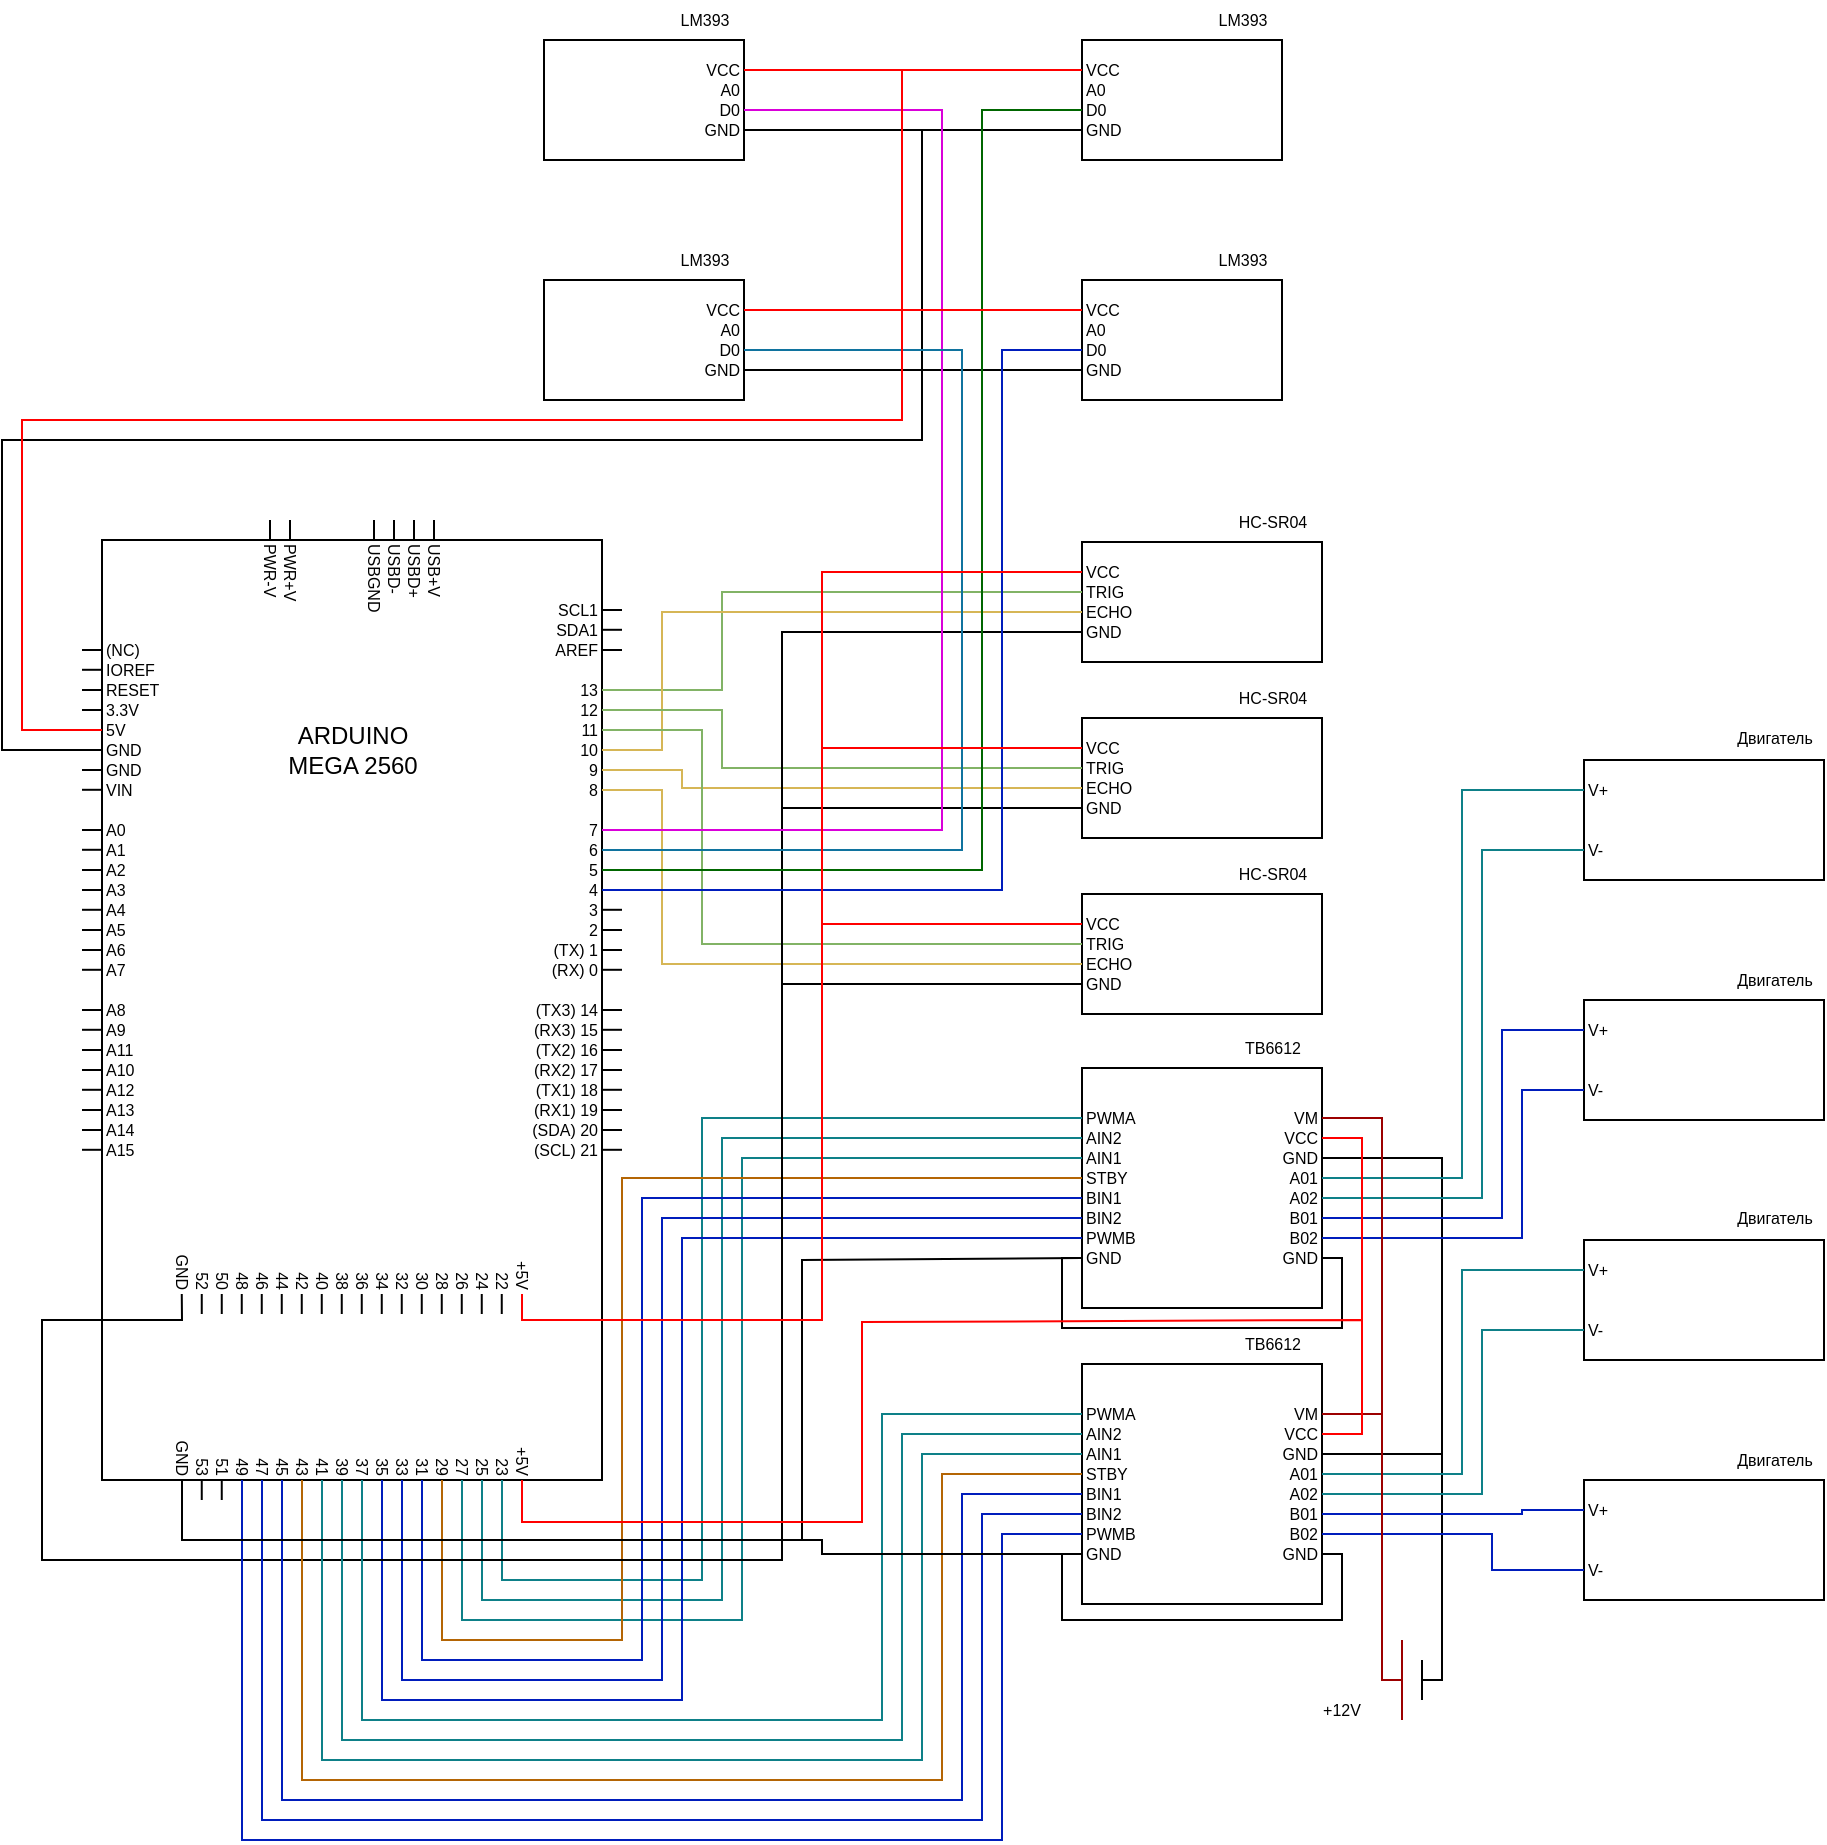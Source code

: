 <mxfile version="20.0.1" type="github">
  <diagram id="OKJBBSTHWLwM666B0Pqj" name="Page-1">
    <mxGraphModel dx="1680" dy="2103" grid="1" gridSize="10" guides="1" tooltips="1" connect="1" arrows="1" fold="1" page="1" pageScale="1" pageWidth="827" pageHeight="1169" math="0" shadow="0">
      <root>
        <mxCell id="0" />
        <mxCell id="1" parent="0" />
        <mxCell id="zlBBdxe0bt9fsabpmSAy-1" value="" style="rounded=0;whiteSpace=wrap;html=1;" vertex="1" parent="1">
          <mxGeometry x="120" y="30" width="250" height="470" as="geometry" />
        </mxCell>
        <mxCell id="zlBBdxe0bt9fsabpmSAy-2" value="ARDUINO&lt;br&gt;MEGA 2560" style="text;html=1;strokeColor=none;fillColor=none;align=center;verticalAlign=middle;whiteSpace=wrap;rounded=0;" vertex="1" parent="1">
          <mxGeometry x="207.5" y="120" width="75" height="30" as="geometry" />
        </mxCell>
        <mxCell id="zlBBdxe0bt9fsabpmSAy-3" value="SCL1" style="text;html=1;strokeColor=none;fillColor=none;align=right;verticalAlign=middle;whiteSpace=wrap;rounded=0;rotation=0;fontSize=8;" vertex="1" parent="1">
          <mxGeometry x="320" y="60" width="50" height="10" as="geometry" />
        </mxCell>
        <mxCell id="zlBBdxe0bt9fsabpmSAy-4" value="SDA1" style="text;html=1;strokeColor=none;fillColor=none;align=right;verticalAlign=middle;whiteSpace=wrap;rounded=0;rotation=0;fontSize=8;" vertex="1" parent="1">
          <mxGeometry x="320" y="70" width="50" height="10" as="geometry" />
        </mxCell>
        <mxCell id="zlBBdxe0bt9fsabpmSAy-5" value="AREF" style="text;html=1;strokeColor=none;fillColor=none;align=right;verticalAlign=middle;whiteSpace=wrap;rounded=0;rotation=0;fontSize=8;" vertex="1" parent="1">
          <mxGeometry x="320" y="80" width="50" height="10" as="geometry" />
        </mxCell>
        <mxCell id="zlBBdxe0bt9fsabpmSAy-20" value="7" style="text;html=1;strokeColor=none;fillColor=none;align=right;verticalAlign=middle;whiteSpace=wrap;rounded=0;rotation=0;fontSize=8;" vertex="1" parent="1">
          <mxGeometry x="320" y="170" width="50" height="10" as="geometry" />
        </mxCell>
        <mxCell id="zlBBdxe0bt9fsabpmSAy-21" value="6" style="text;html=1;strokeColor=none;fillColor=none;align=right;verticalAlign=middle;whiteSpace=wrap;rounded=0;rotation=0;fontSize=8;" vertex="1" parent="1">
          <mxGeometry x="320" y="180" width="50" height="10" as="geometry" />
        </mxCell>
        <mxCell id="zlBBdxe0bt9fsabpmSAy-22" value="5" style="text;html=1;strokeColor=none;fillColor=none;align=right;verticalAlign=middle;whiteSpace=wrap;rounded=0;rotation=0;fontSize=8;" vertex="1" parent="1">
          <mxGeometry x="320" y="190" width="50" height="10" as="geometry" />
        </mxCell>
        <mxCell id="zlBBdxe0bt9fsabpmSAy-23" value="4" style="text;html=1;strokeColor=none;fillColor=none;align=right;verticalAlign=middle;whiteSpace=wrap;rounded=0;rotation=0;fontSize=8;" vertex="1" parent="1">
          <mxGeometry x="320" y="200" width="50" height="10" as="geometry" />
        </mxCell>
        <mxCell id="zlBBdxe0bt9fsabpmSAy-24" value="3" style="text;html=1;strokeColor=none;fillColor=none;align=right;verticalAlign=middle;whiteSpace=wrap;rounded=0;rotation=0;fontSize=8;" vertex="1" parent="1">
          <mxGeometry x="320" y="210" width="50" height="10" as="geometry" />
        </mxCell>
        <mxCell id="zlBBdxe0bt9fsabpmSAy-25" value="2" style="text;html=1;strokeColor=none;fillColor=none;align=right;verticalAlign=middle;whiteSpace=wrap;rounded=0;rotation=0;fontSize=8;" vertex="1" parent="1">
          <mxGeometry x="320" y="220" width="50" height="10" as="geometry" />
        </mxCell>
        <mxCell id="zlBBdxe0bt9fsabpmSAy-26" value="&amp;nbsp;(TX) 1" style="text;html=1;strokeColor=none;fillColor=none;align=right;verticalAlign=middle;whiteSpace=wrap;rounded=0;rotation=0;fontSize=8;" vertex="1" parent="1">
          <mxGeometry x="320" y="230" width="50" height="10" as="geometry" />
        </mxCell>
        <mxCell id="zlBBdxe0bt9fsabpmSAy-27" value="(RX) 0" style="text;html=1;strokeColor=none;fillColor=none;align=right;verticalAlign=middle;whiteSpace=wrap;rounded=0;rotation=0;fontSize=8;" vertex="1" parent="1">
          <mxGeometry x="320" y="240" width="50" height="10" as="geometry" />
        </mxCell>
        <mxCell id="zlBBdxe0bt9fsabpmSAy-28" value="13" style="text;html=1;strokeColor=none;fillColor=none;align=right;verticalAlign=middle;whiteSpace=wrap;rounded=0;rotation=0;fontSize=8;" vertex="1" parent="1">
          <mxGeometry x="320" y="100" width="50" height="10" as="geometry" />
        </mxCell>
        <mxCell id="zlBBdxe0bt9fsabpmSAy-29" value="12" style="text;html=1;strokeColor=none;fillColor=none;align=right;verticalAlign=middle;whiteSpace=wrap;rounded=0;rotation=0;fontSize=8;" vertex="1" parent="1">
          <mxGeometry x="320" y="110" width="50" height="10" as="geometry" />
        </mxCell>
        <mxCell id="zlBBdxe0bt9fsabpmSAy-30" value="11" style="text;html=1;strokeColor=none;fillColor=none;align=right;verticalAlign=middle;whiteSpace=wrap;rounded=0;rotation=0;fontSize=8;" vertex="1" parent="1">
          <mxGeometry x="320" y="120" width="50" height="10" as="geometry" />
        </mxCell>
        <mxCell id="zlBBdxe0bt9fsabpmSAy-31" value="10" style="text;html=1;strokeColor=none;fillColor=none;align=right;verticalAlign=middle;whiteSpace=wrap;rounded=0;rotation=0;fontSize=8;" vertex="1" parent="1">
          <mxGeometry x="320" y="130" width="50" height="10" as="geometry" />
        </mxCell>
        <mxCell id="zlBBdxe0bt9fsabpmSAy-32" value="9" style="text;html=1;strokeColor=none;fillColor=none;align=right;verticalAlign=middle;whiteSpace=wrap;rounded=0;rotation=0;fontSize=8;" vertex="1" parent="1">
          <mxGeometry x="320" y="140" width="50" height="10" as="geometry" />
        </mxCell>
        <mxCell id="zlBBdxe0bt9fsabpmSAy-33" value="8" style="text;html=1;strokeColor=none;fillColor=none;align=right;verticalAlign=middle;whiteSpace=wrap;rounded=0;rotation=0;fontSize=8;" vertex="1" parent="1">
          <mxGeometry x="320" y="150" width="50" height="10" as="geometry" />
        </mxCell>
        <mxCell id="zlBBdxe0bt9fsabpmSAy-34" value="&amp;nbsp;(TX3) 14" style="text;html=1;strokeColor=none;fillColor=none;align=right;verticalAlign=middle;whiteSpace=wrap;rounded=0;rotation=0;fontSize=8;" vertex="1" parent="1">
          <mxGeometry x="320" y="260" width="50" height="10" as="geometry" />
        </mxCell>
        <mxCell id="zlBBdxe0bt9fsabpmSAy-35" value="(RX3) 15" style="text;html=1;strokeColor=none;fillColor=none;align=right;verticalAlign=middle;whiteSpace=wrap;rounded=0;rotation=0;fontSize=8;" vertex="1" parent="1">
          <mxGeometry x="320" y="270" width="50" height="10" as="geometry" />
        </mxCell>
        <mxCell id="zlBBdxe0bt9fsabpmSAy-36" value="&amp;nbsp;(TX2) 16" style="text;html=1;strokeColor=none;fillColor=none;align=right;verticalAlign=middle;whiteSpace=wrap;rounded=0;rotation=0;fontSize=8;" vertex="1" parent="1">
          <mxGeometry x="320" y="280" width="50" height="10" as="geometry" />
        </mxCell>
        <mxCell id="zlBBdxe0bt9fsabpmSAy-37" value="(RX2) 17" style="text;html=1;strokeColor=none;fillColor=none;align=right;verticalAlign=middle;whiteSpace=wrap;rounded=0;rotation=0;fontSize=8;" vertex="1" parent="1">
          <mxGeometry x="320" y="290" width="50" height="10" as="geometry" />
        </mxCell>
        <mxCell id="zlBBdxe0bt9fsabpmSAy-38" value="(TX1) 18" style="text;html=1;strokeColor=none;fillColor=none;align=right;verticalAlign=middle;whiteSpace=wrap;rounded=0;rotation=0;fontSize=8;" vertex="1" parent="1">
          <mxGeometry x="320" y="300" width="50" height="10" as="geometry" />
        </mxCell>
        <mxCell id="zlBBdxe0bt9fsabpmSAy-39" value="(RX1) 19" style="text;html=1;strokeColor=none;fillColor=none;align=right;verticalAlign=middle;whiteSpace=wrap;rounded=0;rotation=0;fontSize=8;" vertex="1" parent="1">
          <mxGeometry x="320" y="310" width="50" height="10" as="geometry" />
        </mxCell>
        <mxCell id="zlBBdxe0bt9fsabpmSAy-40" value="(SDA) 20" style="text;html=1;strokeColor=none;fillColor=none;align=right;verticalAlign=middle;whiteSpace=wrap;rounded=0;rotation=0;fontSize=8;" vertex="1" parent="1">
          <mxGeometry x="320" y="320" width="50" height="10" as="geometry" />
        </mxCell>
        <mxCell id="zlBBdxe0bt9fsabpmSAy-41" value="(SCL) 21" style="text;html=1;strokeColor=none;fillColor=none;align=right;verticalAlign=middle;whiteSpace=wrap;rounded=0;rotation=0;fontSize=8;" vertex="1" parent="1">
          <mxGeometry x="320" y="330" width="50" height="10" as="geometry" />
        </mxCell>
        <mxCell id="zlBBdxe0bt9fsabpmSAy-48" value="" style="endArrow=none;html=1;rounded=0;fontSize=8;entryX=1;entryY=0.5;entryDx=0;entryDy=0;" edge="1" parent="1" target="zlBBdxe0bt9fsabpmSAy-3">
          <mxGeometry width="50" height="50" relative="1" as="geometry">
            <mxPoint x="380" y="65" as="sourcePoint" />
            <mxPoint x="340" y="110" as="targetPoint" />
          </mxGeometry>
        </mxCell>
        <mxCell id="zlBBdxe0bt9fsabpmSAy-49" value="" style="endArrow=none;html=1;rounded=0;fontSize=8;entryX=1;entryY=0.5;entryDx=0;entryDy=0;" edge="1" parent="1">
          <mxGeometry width="50" height="50" relative="1" as="geometry">
            <mxPoint x="380" y="74.9" as="sourcePoint" />
            <mxPoint x="370" y="74.9" as="targetPoint" />
          </mxGeometry>
        </mxCell>
        <mxCell id="zlBBdxe0bt9fsabpmSAy-50" value="" style="endArrow=none;html=1;rounded=0;fontSize=8;entryX=1;entryY=0.5;entryDx=0;entryDy=0;" edge="1" parent="1" target="zlBBdxe0bt9fsabpmSAy-5">
          <mxGeometry width="50" height="50" relative="1" as="geometry">
            <mxPoint x="380" y="85" as="sourcePoint" />
            <mxPoint x="390" y="85.0" as="targetPoint" />
          </mxGeometry>
        </mxCell>
        <mxCell id="zlBBdxe0bt9fsabpmSAy-61" value="" style="endArrow=none;html=1;rounded=0;fontSize=8;entryX=1;entryY=0.5;entryDx=0;entryDy=0;" edge="1" parent="1">
          <mxGeometry width="50" height="50" relative="1" as="geometry">
            <mxPoint x="380" y="214.9" as="sourcePoint" />
            <mxPoint x="370" y="214.9" as="targetPoint" />
          </mxGeometry>
        </mxCell>
        <mxCell id="zlBBdxe0bt9fsabpmSAy-62" value="" style="endArrow=none;html=1;rounded=0;fontSize=8;entryX=1;entryY=0.5;entryDx=0;entryDy=0;" edge="1" parent="1">
          <mxGeometry width="50" height="50" relative="1" as="geometry">
            <mxPoint x="380" y="225" as="sourcePoint" />
            <mxPoint x="370" y="225" as="targetPoint" />
          </mxGeometry>
        </mxCell>
        <mxCell id="zlBBdxe0bt9fsabpmSAy-63" value="" style="endArrow=none;html=1;rounded=0;fontSize=8;entryX=1;entryY=0.5;entryDx=0;entryDy=0;" edge="1" parent="1">
          <mxGeometry width="50" height="50" relative="1" as="geometry">
            <mxPoint x="380" y="235" as="sourcePoint" />
            <mxPoint x="370" y="235" as="targetPoint" />
          </mxGeometry>
        </mxCell>
        <mxCell id="zlBBdxe0bt9fsabpmSAy-64" value="" style="endArrow=none;html=1;rounded=0;fontSize=8;entryX=1;entryY=0.5;entryDx=0;entryDy=0;" edge="1" parent="1">
          <mxGeometry width="50" height="50" relative="1" as="geometry">
            <mxPoint x="380" y="244.9" as="sourcePoint" />
            <mxPoint x="370" y="244.9" as="targetPoint" />
          </mxGeometry>
        </mxCell>
        <mxCell id="zlBBdxe0bt9fsabpmSAy-69" value="" style="endArrow=none;html=1;rounded=0;fontSize=8;entryX=1;entryY=0.5;entryDx=0;entryDy=0;" edge="1" parent="1">
          <mxGeometry width="50" height="50" relative="1" as="geometry">
            <mxPoint x="380" y="265" as="sourcePoint" />
            <mxPoint x="370" y="265" as="targetPoint" />
          </mxGeometry>
        </mxCell>
        <mxCell id="zlBBdxe0bt9fsabpmSAy-70" value="" style="endArrow=none;html=1;rounded=0;fontSize=8;entryX=1;entryY=0.5;entryDx=0;entryDy=0;" edge="1" parent="1">
          <mxGeometry width="50" height="50" relative="1" as="geometry">
            <mxPoint x="380" y="274.9" as="sourcePoint" />
            <mxPoint x="370" y="274.9" as="targetPoint" />
          </mxGeometry>
        </mxCell>
        <mxCell id="zlBBdxe0bt9fsabpmSAy-71" value="" style="endArrow=none;html=1;rounded=0;fontSize=8;entryX=1;entryY=0.5;entryDx=0;entryDy=0;" edge="1" parent="1">
          <mxGeometry width="50" height="50" relative="1" as="geometry">
            <mxPoint x="380" y="285" as="sourcePoint" />
            <mxPoint x="370" y="285" as="targetPoint" />
          </mxGeometry>
        </mxCell>
        <mxCell id="zlBBdxe0bt9fsabpmSAy-72" value="" style="endArrow=none;html=1;rounded=0;fontSize=8;entryX=1;entryY=0.5;entryDx=0;entryDy=0;" edge="1" parent="1">
          <mxGeometry width="50" height="50" relative="1" as="geometry">
            <mxPoint x="380" y="295" as="sourcePoint" />
            <mxPoint x="370" y="295" as="targetPoint" />
          </mxGeometry>
        </mxCell>
        <mxCell id="zlBBdxe0bt9fsabpmSAy-73" value="" style="endArrow=none;html=1;rounded=0;fontSize=8;entryX=1;entryY=0.5;entryDx=0;entryDy=0;" edge="1" parent="1">
          <mxGeometry width="50" height="50" relative="1" as="geometry">
            <mxPoint x="380" y="304.9" as="sourcePoint" />
            <mxPoint x="370" y="304.9" as="targetPoint" />
          </mxGeometry>
        </mxCell>
        <mxCell id="zlBBdxe0bt9fsabpmSAy-74" value="" style="endArrow=none;html=1;rounded=0;fontSize=8;entryX=1;entryY=0.5;entryDx=0;entryDy=0;" edge="1" parent="1">
          <mxGeometry width="50" height="50" relative="1" as="geometry">
            <mxPoint x="380" y="315" as="sourcePoint" />
            <mxPoint x="370" y="315" as="targetPoint" />
          </mxGeometry>
        </mxCell>
        <mxCell id="zlBBdxe0bt9fsabpmSAy-75" value="" style="endArrow=none;html=1;rounded=0;fontSize=8;entryX=1;entryY=0.5;entryDx=0;entryDy=0;" edge="1" parent="1">
          <mxGeometry width="50" height="50" relative="1" as="geometry">
            <mxPoint x="380" y="325" as="sourcePoint" />
            <mxPoint x="370" y="325" as="targetPoint" />
          </mxGeometry>
        </mxCell>
        <mxCell id="zlBBdxe0bt9fsabpmSAy-76" value="" style="endArrow=none;html=1;rounded=0;fontSize=8;entryX=1;entryY=0.5;entryDx=0;entryDy=0;" edge="1" parent="1">
          <mxGeometry width="50" height="50" relative="1" as="geometry">
            <mxPoint x="380" y="334.9" as="sourcePoint" />
            <mxPoint x="370" y="334.9" as="targetPoint" />
          </mxGeometry>
        </mxCell>
        <mxCell id="zlBBdxe0bt9fsabpmSAy-77" value="A0" style="text;html=1;strokeColor=none;fillColor=none;align=left;verticalAlign=middle;whiteSpace=wrap;rounded=0;rotation=0;fontSize=8;" vertex="1" parent="1">
          <mxGeometry x="120" y="170" width="50" height="10" as="geometry" />
        </mxCell>
        <mxCell id="zlBBdxe0bt9fsabpmSAy-78" value="A1" style="text;html=1;strokeColor=none;fillColor=none;align=left;verticalAlign=middle;whiteSpace=wrap;rounded=0;rotation=0;fontSize=8;" vertex="1" parent="1">
          <mxGeometry x="120" y="180" width="50" height="10" as="geometry" />
        </mxCell>
        <mxCell id="zlBBdxe0bt9fsabpmSAy-79" value="A2" style="text;html=1;strokeColor=none;fillColor=none;align=left;verticalAlign=middle;whiteSpace=wrap;rounded=0;rotation=0;fontSize=8;" vertex="1" parent="1">
          <mxGeometry x="120" y="190" width="50" height="10" as="geometry" />
        </mxCell>
        <mxCell id="zlBBdxe0bt9fsabpmSAy-80" value="A3" style="text;html=1;strokeColor=none;fillColor=none;align=left;verticalAlign=middle;whiteSpace=wrap;rounded=0;rotation=0;fontSize=8;" vertex="1" parent="1">
          <mxGeometry x="120" y="200" width="50" height="10" as="geometry" />
        </mxCell>
        <mxCell id="zlBBdxe0bt9fsabpmSAy-93" value="A4" style="text;html=1;strokeColor=none;fillColor=none;align=left;verticalAlign=middle;whiteSpace=wrap;rounded=0;rotation=0;fontSize=8;" vertex="1" parent="1">
          <mxGeometry x="120" y="210" width="50" height="10" as="geometry" />
        </mxCell>
        <mxCell id="zlBBdxe0bt9fsabpmSAy-94" value="A5" style="text;html=1;strokeColor=none;fillColor=none;align=left;verticalAlign=middle;whiteSpace=wrap;rounded=0;rotation=0;fontSize=8;" vertex="1" parent="1">
          <mxGeometry x="120" y="220" width="50" height="10" as="geometry" />
        </mxCell>
        <mxCell id="zlBBdxe0bt9fsabpmSAy-95" value="A6" style="text;html=1;strokeColor=none;fillColor=none;align=left;verticalAlign=middle;whiteSpace=wrap;rounded=0;rotation=0;fontSize=8;" vertex="1" parent="1">
          <mxGeometry x="120" y="230" width="50" height="10" as="geometry" />
        </mxCell>
        <mxCell id="zlBBdxe0bt9fsabpmSAy-96" value="A7" style="text;html=1;strokeColor=none;fillColor=none;align=left;verticalAlign=middle;whiteSpace=wrap;rounded=0;rotation=0;fontSize=8;" vertex="1" parent="1">
          <mxGeometry x="120" y="240" width="50" height="10" as="geometry" />
        </mxCell>
        <mxCell id="zlBBdxe0bt9fsabpmSAy-97" value="" style="endArrow=none;html=1;rounded=0;fontSize=8;entryX=1;entryY=0.5;entryDx=0;entryDy=0;align=left;" edge="1" parent="1">
          <mxGeometry width="50" height="50" relative="1" as="geometry">
            <mxPoint x="120" y="175" as="sourcePoint" />
            <mxPoint x="110" y="175" as="targetPoint" />
          </mxGeometry>
        </mxCell>
        <mxCell id="zlBBdxe0bt9fsabpmSAy-98" value="" style="endArrow=none;html=1;rounded=0;fontSize=8;entryX=1;entryY=0.5;entryDx=0;entryDy=0;align=left;" edge="1" parent="1">
          <mxGeometry width="50" height="50" relative="1" as="geometry">
            <mxPoint x="120" y="184.9" as="sourcePoint" />
            <mxPoint x="110" y="184.9" as="targetPoint" />
          </mxGeometry>
        </mxCell>
        <mxCell id="zlBBdxe0bt9fsabpmSAy-99" value="" style="endArrow=none;html=1;rounded=0;fontSize=8;entryX=1;entryY=0.5;entryDx=0;entryDy=0;align=left;" edge="1" parent="1">
          <mxGeometry width="50" height="50" relative="1" as="geometry">
            <mxPoint x="120" y="195" as="sourcePoint" />
            <mxPoint x="110" y="195" as="targetPoint" />
          </mxGeometry>
        </mxCell>
        <mxCell id="zlBBdxe0bt9fsabpmSAy-100" value="" style="endArrow=none;html=1;rounded=0;fontSize=8;entryX=1;entryY=0.5;entryDx=0;entryDy=0;align=left;" edge="1" parent="1">
          <mxGeometry width="50" height="50" relative="1" as="geometry">
            <mxPoint x="120" y="205" as="sourcePoint" />
            <mxPoint x="110" y="205" as="targetPoint" />
          </mxGeometry>
        </mxCell>
        <mxCell id="zlBBdxe0bt9fsabpmSAy-101" value="" style="endArrow=none;html=1;rounded=0;fontSize=8;entryX=1;entryY=0.5;entryDx=0;entryDy=0;align=left;" edge="1" parent="1">
          <mxGeometry width="50" height="50" relative="1" as="geometry">
            <mxPoint x="120" y="214.9" as="sourcePoint" />
            <mxPoint x="110" y="214.9" as="targetPoint" />
          </mxGeometry>
        </mxCell>
        <mxCell id="zlBBdxe0bt9fsabpmSAy-102" value="" style="endArrow=none;html=1;rounded=0;fontSize=8;entryX=1;entryY=0.5;entryDx=0;entryDy=0;align=left;" edge="1" parent="1">
          <mxGeometry width="50" height="50" relative="1" as="geometry">
            <mxPoint x="120" y="225" as="sourcePoint" />
            <mxPoint x="110" y="225" as="targetPoint" />
          </mxGeometry>
        </mxCell>
        <mxCell id="zlBBdxe0bt9fsabpmSAy-103" value="" style="endArrow=none;html=1;rounded=0;fontSize=8;entryX=1;entryY=0.5;entryDx=0;entryDy=0;align=left;" edge="1" parent="1">
          <mxGeometry width="50" height="50" relative="1" as="geometry">
            <mxPoint x="120" y="235" as="sourcePoint" />
            <mxPoint x="110" y="235" as="targetPoint" />
          </mxGeometry>
        </mxCell>
        <mxCell id="zlBBdxe0bt9fsabpmSAy-104" value="" style="endArrow=none;html=1;rounded=0;fontSize=8;entryX=1;entryY=0.5;entryDx=0;entryDy=0;align=left;" edge="1" parent="1">
          <mxGeometry width="50" height="50" relative="1" as="geometry">
            <mxPoint x="120" y="244.9" as="sourcePoint" />
            <mxPoint x="110" y="244.9" as="targetPoint" />
          </mxGeometry>
        </mxCell>
        <mxCell id="zlBBdxe0bt9fsabpmSAy-105" value="A8" style="text;html=1;strokeColor=none;fillColor=none;align=left;verticalAlign=middle;whiteSpace=wrap;rounded=0;rotation=0;fontSize=8;" vertex="1" parent="1">
          <mxGeometry x="120" y="260" width="50" height="10" as="geometry" />
        </mxCell>
        <mxCell id="zlBBdxe0bt9fsabpmSAy-106" value="A9" style="text;html=1;strokeColor=none;fillColor=none;align=left;verticalAlign=middle;whiteSpace=wrap;rounded=0;rotation=0;fontSize=8;" vertex="1" parent="1">
          <mxGeometry x="120" y="270" width="50" height="10" as="geometry" />
        </mxCell>
        <mxCell id="zlBBdxe0bt9fsabpmSAy-107" value="A11" style="text;html=1;strokeColor=none;fillColor=none;align=left;verticalAlign=middle;whiteSpace=wrap;rounded=0;rotation=0;fontSize=8;" vertex="1" parent="1">
          <mxGeometry x="120" y="280" width="50" height="10" as="geometry" />
        </mxCell>
        <mxCell id="zlBBdxe0bt9fsabpmSAy-108" value="A10" style="text;html=1;strokeColor=none;fillColor=none;align=left;verticalAlign=middle;whiteSpace=wrap;rounded=0;rotation=0;fontSize=8;" vertex="1" parent="1">
          <mxGeometry x="120" y="290" width="50" height="10" as="geometry" />
        </mxCell>
        <mxCell id="zlBBdxe0bt9fsabpmSAy-109" value="A12" style="text;html=1;strokeColor=none;fillColor=none;align=left;verticalAlign=middle;whiteSpace=wrap;rounded=0;rotation=0;fontSize=8;" vertex="1" parent="1">
          <mxGeometry x="120" y="300" width="50" height="10" as="geometry" />
        </mxCell>
        <mxCell id="zlBBdxe0bt9fsabpmSAy-110" value="A13" style="text;html=1;strokeColor=none;fillColor=none;align=left;verticalAlign=middle;whiteSpace=wrap;rounded=0;rotation=0;fontSize=8;" vertex="1" parent="1">
          <mxGeometry x="120" y="310" width="50" height="10" as="geometry" />
        </mxCell>
        <mxCell id="zlBBdxe0bt9fsabpmSAy-111" value="A14" style="text;html=1;strokeColor=none;fillColor=none;align=left;verticalAlign=middle;whiteSpace=wrap;rounded=0;rotation=0;fontSize=8;" vertex="1" parent="1">
          <mxGeometry x="120" y="320" width="50" height="10" as="geometry" />
        </mxCell>
        <mxCell id="zlBBdxe0bt9fsabpmSAy-112" value="A15" style="text;html=1;strokeColor=none;fillColor=none;align=left;verticalAlign=middle;whiteSpace=wrap;rounded=0;rotation=0;fontSize=8;" vertex="1" parent="1">
          <mxGeometry x="120" y="330" width="50" height="10" as="geometry" />
        </mxCell>
        <mxCell id="zlBBdxe0bt9fsabpmSAy-113" value="" style="endArrow=none;html=1;rounded=0;fontSize=8;entryX=1;entryY=0.5;entryDx=0;entryDy=0;align=left;" edge="1" parent="1">
          <mxGeometry width="50" height="50" relative="1" as="geometry">
            <mxPoint x="120" y="265" as="sourcePoint" />
            <mxPoint x="110" y="265" as="targetPoint" />
          </mxGeometry>
        </mxCell>
        <mxCell id="zlBBdxe0bt9fsabpmSAy-114" value="" style="endArrow=none;html=1;rounded=0;fontSize=8;entryX=1;entryY=0.5;entryDx=0;entryDy=0;align=left;" edge="1" parent="1">
          <mxGeometry width="50" height="50" relative="1" as="geometry">
            <mxPoint x="120" y="274.9" as="sourcePoint" />
            <mxPoint x="110" y="274.9" as="targetPoint" />
          </mxGeometry>
        </mxCell>
        <mxCell id="zlBBdxe0bt9fsabpmSAy-115" value="" style="endArrow=none;html=1;rounded=0;fontSize=8;entryX=1;entryY=0.5;entryDx=0;entryDy=0;align=left;" edge="1" parent="1">
          <mxGeometry width="50" height="50" relative="1" as="geometry">
            <mxPoint x="120" y="285" as="sourcePoint" />
            <mxPoint x="110" y="285" as="targetPoint" />
          </mxGeometry>
        </mxCell>
        <mxCell id="zlBBdxe0bt9fsabpmSAy-116" value="" style="endArrow=none;html=1;rounded=0;fontSize=8;entryX=1;entryY=0.5;entryDx=0;entryDy=0;align=left;" edge="1" parent="1">
          <mxGeometry width="50" height="50" relative="1" as="geometry">
            <mxPoint x="120" y="295" as="sourcePoint" />
            <mxPoint x="110" y="295" as="targetPoint" />
          </mxGeometry>
        </mxCell>
        <mxCell id="zlBBdxe0bt9fsabpmSAy-117" value="" style="endArrow=none;html=1;rounded=0;fontSize=8;entryX=1;entryY=0.5;entryDx=0;entryDy=0;align=left;" edge="1" parent="1">
          <mxGeometry width="50" height="50" relative="1" as="geometry">
            <mxPoint x="120" y="304.9" as="sourcePoint" />
            <mxPoint x="110" y="304.9" as="targetPoint" />
          </mxGeometry>
        </mxCell>
        <mxCell id="zlBBdxe0bt9fsabpmSAy-118" value="" style="endArrow=none;html=1;rounded=0;fontSize=8;entryX=1;entryY=0.5;entryDx=0;entryDy=0;align=left;" edge="1" parent="1">
          <mxGeometry width="50" height="50" relative="1" as="geometry">
            <mxPoint x="120" y="315" as="sourcePoint" />
            <mxPoint x="110" y="315" as="targetPoint" />
          </mxGeometry>
        </mxCell>
        <mxCell id="zlBBdxe0bt9fsabpmSAy-119" value="" style="endArrow=none;html=1;rounded=0;fontSize=8;entryX=1;entryY=0.5;entryDx=0;entryDy=0;align=left;" edge="1" parent="1">
          <mxGeometry width="50" height="50" relative="1" as="geometry">
            <mxPoint x="120" y="325" as="sourcePoint" />
            <mxPoint x="110" y="325" as="targetPoint" />
          </mxGeometry>
        </mxCell>
        <mxCell id="zlBBdxe0bt9fsabpmSAy-120" value="" style="endArrow=none;html=1;rounded=0;fontSize=8;entryX=1;entryY=0.5;entryDx=0;entryDy=0;align=left;" edge="1" parent="1">
          <mxGeometry width="50" height="50" relative="1" as="geometry">
            <mxPoint x="120" y="334.9" as="sourcePoint" />
            <mxPoint x="110" y="334.9" as="targetPoint" />
          </mxGeometry>
        </mxCell>
        <mxCell id="zlBBdxe0bt9fsabpmSAy-123" value="USB+V" style="text;html=1;strokeColor=none;fillColor=none;align=left;verticalAlign=middle;whiteSpace=wrap;rounded=0;rotation=90;fontSize=8;" vertex="1" parent="1">
          <mxGeometry x="261" y="50" width="50" height="10" as="geometry" />
        </mxCell>
        <mxCell id="zlBBdxe0bt9fsabpmSAy-124" value="USBD+" style="text;html=1;strokeColor=none;fillColor=none;align=left;verticalAlign=middle;whiteSpace=wrap;rounded=0;rotation=90;fontSize=8;" vertex="1" parent="1">
          <mxGeometry x="251" y="50" width="50" height="10" as="geometry" />
        </mxCell>
        <mxCell id="zlBBdxe0bt9fsabpmSAy-125" value="USBD-" style="text;html=1;strokeColor=none;fillColor=none;align=left;verticalAlign=middle;whiteSpace=wrap;rounded=0;rotation=90;fontSize=8;" vertex="1" parent="1">
          <mxGeometry x="241" y="50" width="50" height="10" as="geometry" />
        </mxCell>
        <mxCell id="zlBBdxe0bt9fsabpmSAy-126" value="USBGND" style="text;html=1;strokeColor=none;fillColor=none;align=left;verticalAlign=middle;whiteSpace=wrap;rounded=0;rotation=90;fontSize=8;" vertex="1" parent="1">
          <mxGeometry x="231" y="50" width="50" height="10" as="geometry" />
        </mxCell>
        <mxCell id="zlBBdxe0bt9fsabpmSAy-127" value="" style="endArrow=none;html=1;rounded=0;fontSize=8;entryX=0;entryY=0.5;entryDx=0;entryDy=0;" edge="1" parent="1" target="zlBBdxe0bt9fsabpmSAy-123">
          <mxGeometry width="50" height="50" relative="1" as="geometry">
            <mxPoint x="286" y="20" as="sourcePoint" />
            <mxPoint x="370" y="31" as="targetPoint" />
          </mxGeometry>
        </mxCell>
        <mxCell id="zlBBdxe0bt9fsabpmSAy-128" value="" style="endArrow=none;html=1;rounded=0;fontSize=8;entryX=0;entryY=0.5;entryDx=0;entryDy=0;" edge="1" parent="1">
          <mxGeometry width="50" height="50" relative="1" as="geometry">
            <mxPoint x="276" y="20" as="sourcePoint" />
            <mxPoint x="276" y="30" as="targetPoint" />
          </mxGeometry>
        </mxCell>
        <mxCell id="zlBBdxe0bt9fsabpmSAy-129" value="" style="endArrow=none;html=1;rounded=0;fontSize=8;entryX=0;entryY=0.5;entryDx=0;entryDy=0;" edge="1" parent="1">
          <mxGeometry width="50" height="50" relative="1" as="geometry">
            <mxPoint x="266" y="20" as="sourcePoint" />
            <mxPoint x="266" y="30" as="targetPoint" />
          </mxGeometry>
        </mxCell>
        <mxCell id="zlBBdxe0bt9fsabpmSAy-130" value="" style="endArrow=none;html=1;rounded=0;fontSize=8;entryX=0;entryY=0.5;entryDx=0;entryDy=0;" edge="1" parent="1">
          <mxGeometry width="50" height="50" relative="1" as="geometry">
            <mxPoint x="256" y="20" as="sourcePoint" />
            <mxPoint x="256" y="30" as="targetPoint" />
          </mxGeometry>
        </mxCell>
        <mxCell id="zlBBdxe0bt9fsabpmSAy-131" value="PWR+V" style="text;html=1;strokeColor=none;fillColor=none;align=left;verticalAlign=middle;whiteSpace=wrap;rounded=0;rotation=90;fontSize=8;" vertex="1" parent="1">
          <mxGeometry x="189" y="50" width="50" height="10" as="geometry" />
        </mxCell>
        <mxCell id="zlBBdxe0bt9fsabpmSAy-132" value="PWR-V" style="text;html=1;strokeColor=none;fillColor=none;align=left;verticalAlign=middle;whiteSpace=wrap;rounded=0;rotation=90;fontSize=8;" vertex="1" parent="1">
          <mxGeometry x="179" y="50" width="50" height="10" as="geometry" />
        </mxCell>
        <mxCell id="zlBBdxe0bt9fsabpmSAy-133" value="" style="endArrow=none;html=1;rounded=0;fontSize=8;entryX=0;entryY=0.5;entryDx=0;entryDy=0;" edge="1" parent="1">
          <mxGeometry width="50" height="50" relative="1" as="geometry">
            <mxPoint x="214" y="20" as="sourcePoint" />
            <mxPoint x="214" y="30" as="targetPoint" />
          </mxGeometry>
        </mxCell>
        <mxCell id="zlBBdxe0bt9fsabpmSAy-134" value="" style="endArrow=none;html=1;rounded=0;fontSize=8;entryX=0;entryY=0.5;entryDx=0;entryDy=0;" edge="1" parent="1">
          <mxGeometry width="50" height="50" relative="1" as="geometry">
            <mxPoint x="204" y="20" as="sourcePoint" />
            <mxPoint x="204" y="30" as="targetPoint" />
          </mxGeometry>
        </mxCell>
        <mxCell id="zlBBdxe0bt9fsabpmSAy-149" value="+5V" style="text;html=1;strokeColor=none;fillColor=none;align=right;verticalAlign=middle;whiteSpace=wrap;rounded=0;rotation=90;fontSize=8;" vertex="1" parent="1">
          <mxGeometry x="305" y="470" width="50" height="10" as="geometry" />
        </mxCell>
        <mxCell id="zlBBdxe0bt9fsabpmSAy-150" value="23" style="text;html=1;strokeColor=none;fillColor=none;align=right;verticalAlign=middle;whiteSpace=wrap;rounded=0;rotation=90;fontSize=8;" vertex="1" parent="1">
          <mxGeometry x="295" y="470" width="50" height="10" as="geometry" />
        </mxCell>
        <mxCell id="zlBBdxe0bt9fsabpmSAy-151" value="25" style="text;html=1;strokeColor=none;fillColor=none;align=right;verticalAlign=middle;whiteSpace=wrap;rounded=0;rotation=90;fontSize=8;" vertex="1" parent="1">
          <mxGeometry x="285" y="470" width="50" height="10" as="geometry" />
        </mxCell>
        <mxCell id="zlBBdxe0bt9fsabpmSAy-152" value="27" style="text;html=1;strokeColor=none;fillColor=none;align=right;verticalAlign=middle;whiteSpace=wrap;rounded=0;rotation=90;fontSize=8;" vertex="1" parent="1">
          <mxGeometry x="275" y="470" width="50" height="10" as="geometry" />
        </mxCell>
        <mxCell id="zlBBdxe0bt9fsabpmSAy-157" value="29" style="text;html=1;strokeColor=none;fillColor=none;align=right;verticalAlign=middle;whiteSpace=wrap;rounded=0;rotation=90;fontSize=8;" vertex="1" parent="1">
          <mxGeometry x="265" y="470" width="50" height="10" as="geometry" />
        </mxCell>
        <mxCell id="zlBBdxe0bt9fsabpmSAy-158" value="31" style="text;html=1;strokeColor=none;fillColor=none;align=right;verticalAlign=middle;whiteSpace=wrap;rounded=0;rotation=90;fontSize=8;" vertex="1" parent="1">
          <mxGeometry x="255" y="470" width="50" height="10" as="geometry" />
        </mxCell>
        <mxCell id="zlBBdxe0bt9fsabpmSAy-159" value="33" style="text;html=1;strokeColor=none;fillColor=none;align=right;verticalAlign=middle;whiteSpace=wrap;rounded=0;rotation=90;fontSize=8;" vertex="1" parent="1">
          <mxGeometry x="245" y="470" width="50" height="10" as="geometry" />
        </mxCell>
        <mxCell id="zlBBdxe0bt9fsabpmSAy-160" value="35" style="text;html=1;strokeColor=none;fillColor=none;align=right;verticalAlign=middle;whiteSpace=wrap;rounded=0;rotation=90;fontSize=8;" vertex="1" parent="1">
          <mxGeometry x="235" y="470" width="50" height="10" as="geometry" />
        </mxCell>
        <mxCell id="zlBBdxe0bt9fsabpmSAy-165" value="37" style="text;html=1;strokeColor=none;fillColor=none;align=right;verticalAlign=middle;whiteSpace=wrap;rounded=0;rotation=90;fontSize=8;" vertex="1" parent="1">
          <mxGeometry x="225" y="470" width="50" height="10" as="geometry" />
        </mxCell>
        <mxCell id="zlBBdxe0bt9fsabpmSAy-166" value="39" style="text;html=1;strokeColor=none;fillColor=none;align=right;verticalAlign=middle;whiteSpace=wrap;rounded=0;rotation=90;fontSize=8;" vertex="1" parent="1">
          <mxGeometry x="215" y="470" width="50" height="10" as="geometry" />
        </mxCell>
        <mxCell id="zlBBdxe0bt9fsabpmSAy-167" value="41" style="text;html=1;strokeColor=none;fillColor=none;align=right;verticalAlign=middle;whiteSpace=wrap;rounded=0;rotation=90;fontSize=8;" vertex="1" parent="1">
          <mxGeometry x="205" y="470" width="50" height="10" as="geometry" />
        </mxCell>
        <mxCell id="zlBBdxe0bt9fsabpmSAy-168" value="43" style="text;html=1;strokeColor=none;fillColor=none;align=right;verticalAlign=middle;whiteSpace=wrap;rounded=0;rotation=90;fontSize=8;" vertex="1" parent="1">
          <mxGeometry x="195" y="470" width="50" height="10" as="geometry" />
        </mxCell>
        <mxCell id="zlBBdxe0bt9fsabpmSAy-169" value="45" style="text;html=1;strokeColor=none;fillColor=none;align=right;verticalAlign=middle;whiteSpace=wrap;rounded=0;rotation=90;fontSize=8;" vertex="1" parent="1">
          <mxGeometry x="185" y="470" width="50" height="10" as="geometry" />
        </mxCell>
        <mxCell id="zlBBdxe0bt9fsabpmSAy-170" value="47" style="text;html=1;strokeColor=none;fillColor=none;align=right;verticalAlign=middle;whiteSpace=wrap;rounded=0;rotation=90;fontSize=8;" vertex="1" parent="1">
          <mxGeometry x="175" y="470" width="50" height="10" as="geometry" />
        </mxCell>
        <mxCell id="zlBBdxe0bt9fsabpmSAy-171" value="49" style="text;html=1;strokeColor=none;fillColor=none;align=right;verticalAlign=middle;whiteSpace=wrap;rounded=0;rotation=90;fontSize=8;" vertex="1" parent="1">
          <mxGeometry x="165" y="470" width="50" height="10" as="geometry" />
        </mxCell>
        <mxCell id="zlBBdxe0bt9fsabpmSAy-172" value="51" style="text;html=1;strokeColor=none;fillColor=none;align=right;verticalAlign=middle;whiteSpace=wrap;rounded=0;rotation=90;fontSize=8;" vertex="1" parent="1">
          <mxGeometry x="155" y="470" width="50" height="10" as="geometry" />
        </mxCell>
        <mxCell id="zlBBdxe0bt9fsabpmSAy-173" value="53" style="text;html=1;strokeColor=none;fillColor=none;align=right;verticalAlign=middle;whiteSpace=wrap;rounded=0;rotation=90;fontSize=8;" vertex="1" parent="1">
          <mxGeometry x="145" y="470" width="50" height="10" as="geometry" />
        </mxCell>
        <mxCell id="zlBBdxe0bt9fsabpmSAy-174" value="GND" style="text;html=1;strokeColor=none;fillColor=none;align=right;verticalAlign=middle;whiteSpace=wrap;rounded=0;rotation=90;fontSize=8;" vertex="1" parent="1">
          <mxGeometry x="135" y="470" width="50" height="10" as="geometry" />
        </mxCell>
        <mxCell id="zlBBdxe0bt9fsabpmSAy-177" value="+5V" style="text;html=1;strokeColor=none;fillColor=none;align=right;verticalAlign=middle;whiteSpace=wrap;rounded=0;rotation=90;fontSize=8;" vertex="1" parent="1">
          <mxGeometry x="305" y="377" width="50" height="10" as="geometry" />
        </mxCell>
        <mxCell id="zlBBdxe0bt9fsabpmSAy-178" value="22" style="text;html=1;strokeColor=none;fillColor=none;align=right;verticalAlign=middle;whiteSpace=wrap;rounded=0;rotation=90;fontSize=8;" vertex="1" parent="1">
          <mxGeometry x="295" y="377" width="50" height="10" as="geometry" />
        </mxCell>
        <mxCell id="zlBBdxe0bt9fsabpmSAy-179" value="24" style="text;html=1;strokeColor=none;fillColor=none;align=right;verticalAlign=middle;whiteSpace=wrap;rounded=0;rotation=90;fontSize=8;" vertex="1" parent="1">
          <mxGeometry x="285" y="377" width="50" height="10" as="geometry" />
        </mxCell>
        <mxCell id="zlBBdxe0bt9fsabpmSAy-180" value="26" style="text;html=1;strokeColor=none;fillColor=none;align=right;verticalAlign=middle;whiteSpace=wrap;rounded=0;rotation=90;fontSize=8;" vertex="1" parent="1">
          <mxGeometry x="275" y="377" width="50" height="10" as="geometry" />
        </mxCell>
        <mxCell id="zlBBdxe0bt9fsabpmSAy-181" value="28" style="text;html=1;strokeColor=none;fillColor=none;align=right;verticalAlign=middle;whiteSpace=wrap;rounded=0;rotation=90;fontSize=8;" vertex="1" parent="1">
          <mxGeometry x="265" y="377" width="50" height="10" as="geometry" />
        </mxCell>
        <mxCell id="zlBBdxe0bt9fsabpmSAy-182" value="30" style="text;html=1;strokeColor=none;fillColor=none;align=right;verticalAlign=middle;whiteSpace=wrap;rounded=0;rotation=90;fontSize=8;" vertex="1" parent="1">
          <mxGeometry x="255" y="377" width="50" height="10" as="geometry" />
        </mxCell>
        <mxCell id="zlBBdxe0bt9fsabpmSAy-183" value="32" style="text;html=1;strokeColor=none;fillColor=none;align=right;verticalAlign=middle;whiteSpace=wrap;rounded=0;rotation=90;fontSize=8;" vertex="1" parent="1">
          <mxGeometry x="245" y="377" width="50" height="10" as="geometry" />
        </mxCell>
        <mxCell id="zlBBdxe0bt9fsabpmSAy-184" value="34" style="text;html=1;strokeColor=none;fillColor=none;align=right;verticalAlign=middle;whiteSpace=wrap;rounded=0;rotation=90;fontSize=8;" vertex="1" parent="1">
          <mxGeometry x="235" y="377" width="50" height="10" as="geometry" />
        </mxCell>
        <mxCell id="zlBBdxe0bt9fsabpmSAy-185" value="36" style="text;html=1;strokeColor=none;fillColor=none;align=right;verticalAlign=middle;whiteSpace=wrap;rounded=0;rotation=90;fontSize=8;" vertex="1" parent="1">
          <mxGeometry x="225" y="377" width="50" height="10" as="geometry" />
        </mxCell>
        <mxCell id="zlBBdxe0bt9fsabpmSAy-186" value="38" style="text;html=1;strokeColor=none;fillColor=none;align=right;verticalAlign=middle;whiteSpace=wrap;rounded=0;rotation=90;fontSize=8;" vertex="1" parent="1">
          <mxGeometry x="215" y="377" width="50" height="10" as="geometry" />
        </mxCell>
        <mxCell id="zlBBdxe0bt9fsabpmSAy-187" value="40" style="text;html=1;strokeColor=none;fillColor=none;align=right;verticalAlign=middle;whiteSpace=wrap;rounded=0;rotation=90;fontSize=8;" vertex="1" parent="1">
          <mxGeometry x="205" y="377" width="50" height="10" as="geometry" />
        </mxCell>
        <mxCell id="zlBBdxe0bt9fsabpmSAy-188" value="42" style="text;html=1;strokeColor=none;fillColor=none;align=right;verticalAlign=middle;whiteSpace=wrap;rounded=0;rotation=90;fontSize=8;" vertex="1" parent="1">
          <mxGeometry x="195" y="377" width="50" height="10" as="geometry" />
        </mxCell>
        <mxCell id="zlBBdxe0bt9fsabpmSAy-189" value="44" style="text;html=1;strokeColor=none;fillColor=none;align=right;verticalAlign=middle;whiteSpace=wrap;rounded=0;rotation=90;fontSize=8;" vertex="1" parent="1">
          <mxGeometry x="185" y="377" width="50" height="10" as="geometry" />
        </mxCell>
        <mxCell id="zlBBdxe0bt9fsabpmSAy-190" value="46" style="text;html=1;strokeColor=none;fillColor=none;align=right;verticalAlign=middle;whiteSpace=wrap;rounded=0;rotation=90;fontSize=8;" vertex="1" parent="1">
          <mxGeometry x="175" y="377" width="50" height="10" as="geometry" />
        </mxCell>
        <mxCell id="zlBBdxe0bt9fsabpmSAy-191" value="48" style="text;html=1;strokeColor=none;fillColor=none;align=right;verticalAlign=middle;whiteSpace=wrap;rounded=0;rotation=90;fontSize=8;" vertex="1" parent="1">
          <mxGeometry x="165" y="377" width="50" height="10" as="geometry" />
        </mxCell>
        <mxCell id="zlBBdxe0bt9fsabpmSAy-192" value="50" style="text;html=1;strokeColor=none;fillColor=none;align=right;verticalAlign=middle;whiteSpace=wrap;rounded=0;rotation=90;fontSize=8;" vertex="1" parent="1">
          <mxGeometry x="155" y="377" width="50" height="10" as="geometry" />
        </mxCell>
        <mxCell id="zlBBdxe0bt9fsabpmSAy-193" value="52" style="text;html=1;strokeColor=none;fillColor=none;align=right;verticalAlign=middle;whiteSpace=wrap;rounded=0;rotation=90;fontSize=8;" vertex="1" parent="1">
          <mxGeometry x="145" y="377" width="50" height="10" as="geometry" />
        </mxCell>
        <mxCell id="zlBBdxe0bt9fsabpmSAy-194" value="GND" style="text;html=1;strokeColor=none;fillColor=none;align=right;verticalAlign=middle;whiteSpace=wrap;rounded=0;rotation=90;fontSize=8;" vertex="1" parent="1">
          <mxGeometry x="135" y="377" width="50" height="10" as="geometry" />
        </mxCell>
        <mxCell id="zlBBdxe0bt9fsabpmSAy-198" value="" style="endArrow=none;html=1;rounded=0;fontSize=8;entryX=0;entryY=0.5;entryDx=0;entryDy=0;" edge="1" parent="1">
          <mxGeometry width="50" height="50" relative="1" as="geometry">
            <mxPoint x="319.88" y="407" as="sourcePoint" />
            <mxPoint x="319.88" y="417" as="targetPoint" />
          </mxGeometry>
        </mxCell>
        <mxCell id="zlBBdxe0bt9fsabpmSAy-199" value="" style="endArrow=none;html=1;rounded=0;fontSize=8;entryX=0;entryY=0.5;entryDx=0;entryDy=0;" edge="1" parent="1">
          <mxGeometry width="50" height="50" relative="1" as="geometry">
            <mxPoint x="309.88" y="407" as="sourcePoint" />
            <mxPoint x="309.88" y="417" as="targetPoint" />
          </mxGeometry>
        </mxCell>
        <mxCell id="zlBBdxe0bt9fsabpmSAy-200" value="" style="endArrow=none;html=1;rounded=0;fontSize=8;entryX=0;entryY=0.5;entryDx=0;entryDy=0;" edge="1" parent="1">
          <mxGeometry width="50" height="50" relative="1" as="geometry">
            <mxPoint x="299.88" y="407" as="sourcePoint" />
            <mxPoint x="299.88" y="417" as="targetPoint" />
          </mxGeometry>
        </mxCell>
        <mxCell id="zlBBdxe0bt9fsabpmSAy-201" value="" style="endArrow=none;html=1;rounded=0;fontSize=8;entryX=0;entryY=0.5;entryDx=0;entryDy=0;" edge="1" parent="1">
          <mxGeometry width="50" height="50" relative="1" as="geometry">
            <mxPoint x="289.88" y="407" as="sourcePoint" />
            <mxPoint x="289.88" y="417" as="targetPoint" />
          </mxGeometry>
        </mxCell>
        <mxCell id="zlBBdxe0bt9fsabpmSAy-202" value="" style="endArrow=none;html=1;rounded=0;fontSize=8;entryX=0;entryY=0.5;entryDx=0;entryDy=0;" edge="1" parent="1">
          <mxGeometry width="50" height="50" relative="1" as="geometry">
            <mxPoint x="279.88" y="407" as="sourcePoint" />
            <mxPoint x="279.88" y="417" as="targetPoint" />
          </mxGeometry>
        </mxCell>
        <mxCell id="zlBBdxe0bt9fsabpmSAy-203" value="" style="endArrow=none;html=1;rounded=0;fontSize=8;entryX=0;entryY=0.5;entryDx=0;entryDy=0;" edge="1" parent="1">
          <mxGeometry width="50" height="50" relative="1" as="geometry">
            <mxPoint x="269.88" y="407" as="sourcePoint" />
            <mxPoint x="269.88" y="417" as="targetPoint" />
          </mxGeometry>
        </mxCell>
        <mxCell id="zlBBdxe0bt9fsabpmSAy-204" value="" style="endArrow=none;html=1;rounded=0;fontSize=8;entryX=0;entryY=0.5;entryDx=0;entryDy=0;" edge="1" parent="1">
          <mxGeometry width="50" height="50" relative="1" as="geometry">
            <mxPoint x="259.88" y="407" as="sourcePoint" />
            <mxPoint x="259.88" y="417" as="targetPoint" />
          </mxGeometry>
        </mxCell>
        <mxCell id="zlBBdxe0bt9fsabpmSAy-205" value="" style="endArrow=none;html=1;rounded=0;fontSize=8;entryX=0;entryY=0.5;entryDx=0;entryDy=0;" edge="1" parent="1">
          <mxGeometry width="50" height="50" relative="1" as="geometry">
            <mxPoint x="249.88" y="407" as="sourcePoint" />
            <mxPoint x="249.88" y="417" as="targetPoint" />
          </mxGeometry>
        </mxCell>
        <mxCell id="zlBBdxe0bt9fsabpmSAy-206" value="" style="endArrow=none;html=1;rounded=0;fontSize=8;entryX=0;entryY=0.5;entryDx=0;entryDy=0;" edge="1" parent="1">
          <mxGeometry width="50" height="50" relative="1" as="geometry">
            <mxPoint x="239.88" y="407" as="sourcePoint" />
            <mxPoint x="239.88" y="417" as="targetPoint" />
          </mxGeometry>
        </mxCell>
        <mxCell id="zlBBdxe0bt9fsabpmSAy-207" value="" style="endArrow=none;html=1;rounded=0;fontSize=8;entryX=0;entryY=0.5;entryDx=0;entryDy=0;" edge="1" parent="1">
          <mxGeometry width="50" height="50" relative="1" as="geometry">
            <mxPoint x="229.88" y="407" as="sourcePoint" />
            <mxPoint x="229.88" y="417" as="targetPoint" />
          </mxGeometry>
        </mxCell>
        <mxCell id="zlBBdxe0bt9fsabpmSAy-208" value="" style="endArrow=none;html=1;rounded=0;fontSize=8;entryX=0;entryY=0.5;entryDx=0;entryDy=0;" edge="1" parent="1">
          <mxGeometry width="50" height="50" relative="1" as="geometry">
            <mxPoint x="219.88" y="407" as="sourcePoint" />
            <mxPoint x="219.88" y="417" as="targetPoint" />
          </mxGeometry>
        </mxCell>
        <mxCell id="zlBBdxe0bt9fsabpmSAy-218" value="" style="endArrow=none;html=1;rounded=0;fontSize=8;entryX=0;entryY=0.5;entryDx=0;entryDy=0;align=right;" edge="1" parent="1">
          <mxGeometry width="50" height="50" relative="1" as="geometry">
            <mxPoint x="179.88" y="500" as="sourcePoint" />
            <mxPoint x="179.88" y="510" as="targetPoint" />
          </mxGeometry>
        </mxCell>
        <mxCell id="zlBBdxe0bt9fsabpmSAy-219" value="" style="endArrow=none;html=1;rounded=0;fontSize=8;entryX=0;entryY=0.5;entryDx=0;entryDy=0;align=right;" edge="1" parent="1">
          <mxGeometry width="50" height="50" relative="1" as="geometry">
            <mxPoint x="169.88" y="500" as="sourcePoint" />
            <mxPoint x="169.88" y="510" as="targetPoint" />
          </mxGeometry>
        </mxCell>
        <mxCell id="zlBBdxe0bt9fsabpmSAy-233" value="" style="endArrow=none;html=1;rounded=0;fontSize=8;entryX=0;entryY=0.5;entryDx=0;entryDy=0;" edge="1" parent="1">
          <mxGeometry width="50" height="50" relative="1" as="geometry">
            <mxPoint x="209.88" y="407" as="sourcePoint" />
            <mxPoint x="209.88" y="417" as="targetPoint" />
          </mxGeometry>
        </mxCell>
        <mxCell id="zlBBdxe0bt9fsabpmSAy-234" value="" style="endArrow=none;html=1;rounded=0;fontSize=8;entryX=0;entryY=0.5;entryDx=0;entryDy=0;" edge="1" parent="1">
          <mxGeometry width="50" height="50" relative="1" as="geometry">
            <mxPoint x="199.88" y="407" as="sourcePoint" />
            <mxPoint x="199.88" y="417" as="targetPoint" />
          </mxGeometry>
        </mxCell>
        <mxCell id="zlBBdxe0bt9fsabpmSAy-235" value="" style="endArrow=none;html=1;rounded=0;fontSize=8;entryX=0;entryY=0.5;entryDx=0;entryDy=0;" edge="1" parent="1">
          <mxGeometry width="50" height="50" relative="1" as="geometry">
            <mxPoint x="189.88" y="407" as="sourcePoint" />
            <mxPoint x="189.88" y="417" as="targetPoint" />
          </mxGeometry>
        </mxCell>
        <mxCell id="zlBBdxe0bt9fsabpmSAy-236" value="" style="endArrow=none;html=1;rounded=0;fontSize=8;entryX=0;entryY=0.5;entryDx=0;entryDy=0;" edge="1" parent="1">
          <mxGeometry width="50" height="50" relative="1" as="geometry">
            <mxPoint x="179.88" y="407" as="sourcePoint" />
            <mxPoint x="179.88" y="417" as="targetPoint" />
          </mxGeometry>
        </mxCell>
        <mxCell id="zlBBdxe0bt9fsabpmSAy-237" value="" style="endArrow=none;html=1;rounded=0;fontSize=8;entryX=0;entryY=0.5;entryDx=0;entryDy=0;" edge="1" parent="1">
          <mxGeometry width="50" height="50" relative="1" as="geometry">
            <mxPoint x="169.88" y="407" as="sourcePoint" />
            <mxPoint x="169.88" y="417" as="targetPoint" />
          </mxGeometry>
        </mxCell>
        <mxCell id="zlBBdxe0bt9fsabpmSAy-246" value="(NC)" style="text;html=1;strokeColor=none;fillColor=none;align=left;verticalAlign=middle;whiteSpace=wrap;rounded=0;rotation=0;fontSize=8;" vertex="1" parent="1">
          <mxGeometry x="120" y="80" width="50" height="10" as="geometry" />
        </mxCell>
        <mxCell id="zlBBdxe0bt9fsabpmSAy-247" value="IOREF" style="text;html=1;strokeColor=none;fillColor=none;align=left;verticalAlign=middle;whiteSpace=wrap;rounded=0;rotation=0;fontSize=8;" vertex="1" parent="1">
          <mxGeometry x="120" y="90" width="50" height="10" as="geometry" />
        </mxCell>
        <mxCell id="zlBBdxe0bt9fsabpmSAy-248" value="RESET" style="text;html=1;strokeColor=none;fillColor=none;align=left;verticalAlign=middle;whiteSpace=wrap;rounded=0;rotation=0;fontSize=8;" vertex="1" parent="1">
          <mxGeometry x="120" y="100" width="50" height="10" as="geometry" />
        </mxCell>
        <mxCell id="zlBBdxe0bt9fsabpmSAy-249" value="3.3V" style="text;html=1;strokeColor=none;fillColor=none;align=left;verticalAlign=middle;whiteSpace=wrap;rounded=0;rotation=0;fontSize=8;" vertex="1" parent="1">
          <mxGeometry x="120" y="110" width="50" height="10" as="geometry" />
        </mxCell>
        <mxCell id="zlBBdxe0bt9fsabpmSAy-250" value="5V" style="text;html=1;strokeColor=none;fillColor=none;align=left;verticalAlign=middle;whiteSpace=wrap;rounded=0;rotation=0;fontSize=8;" vertex="1" parent="1">
          <mxGeometry x="120" y="120" width="50" height="10" as="geometry" />
        </mxCell>
        <mxCell id="zlBBdxe0bt9fsabpmSAy-251" value="GND" style="text;html=1;strokeColor=none;fillColor=none;align=left;verticalAlign=middle;whiteSpace=wrap;rounded=0;rotation=0;fontSize=8;" vertex="1" parent="1">
          <mxGeometry x="120" y="130" width="50" height="10" as="geometry" />
        </mxCell>
        <mxCell id="zlBBdxe0bt9fsabpmSAy-252" value="GND" style="text;html=1;strokeColor=none;fillColor=none;align=left;verticalAlign=middle;whiteSpace=wrap;rounded=0;rotation=0;fontSize=8;" vertex="1" parent="1">
          <mxGeometry x="120" y="140" width="50" height="10" as="geometry" />
        </mxCell>
        <mxCell id="zlBBdxe0bt9fsabpmSAy-253" value="VIN" style="text;html=1;strokeColor=none;fillColor=none;align=left;verticalAlign=middle;whiteSpace=wrap;rounded=0;rotation=0;fontSize=8;" vertex="1" parent="1">
          <mxGeometry x="120" y="150" width="50" height="10" as="geometry" />
        </mxCell>
        <mxCell id="zlBBdxe0bt9fsabpmSAy-254" value="" style="endArrow=none;html=1;rounded=0;fontSize=8;entryX=1;entryY=0.5;entryDx=0;entryDy=0;align=left;" edge="1" parent="1">
          <mxGeometry width="50" height="50" relative="1" as="geometry">
            <mxPoint x="120" y="85" as="sourcePoint" />
            <mxPoint x="110" y="85" as="targetPoint" />
          </mxGeometry>
        </mxCell>
        <mxCell id="zlBBdxe0bt9fsabpmSAy-255" value="" style="endArrow=none;html=1;rounded=0;fontSize=8;entryX=1;entryY=0.5;entryDx=0;entryDy=0;align=left;" edge="1" parent="1">
          <mxGeometry width="50" height="50" relative="1" as="geometry">
            <mxPoint x="120" y="94.9" as="sourcePoint" />
            <mxPoint x="110" y="94.9" as="targetPoint" />
          </mxGeometry>
        </mxCell>
        <mxCell id="zlBBdxe0bt9fsabpmSAy-256" value="" style="endArrow=none;html=1;rounded=0;fontSize=8;entryX=1;entryY=0.5;entryDx=0;entryDy=0;align=left;" edge="1" parent="1">
          <mxGeometry width="50" height="50" relative="1" as="geometry">
            <mxPoint x="120" y="105" as="sourcePoint" />
            <mxPoint x="110" y="105" as="targetPoint" />
          </mxGeometry>
        </mxCell>
        <mxCell id="zlBBdxe0bt9fsabpmSAy-257" value="" style="endArrow=none;html=1;rounded=0;fontSize=8;entryX=1;entryY=0.5;entryDx=0;entryDy=0;align=left;" edge="1" parent="1">
          <mxGeometry width="50" height="50" relative="1" as="geometry">
            <mxPoint x="120" y="115" as="sourcePoint" />
            <mxPoint x="110" y="115" as="targetPoint" />
          </mxGeometry>
        </mxCell>
        <mxCell id="zlBBdxe0bt9fsabpmSAy-260" value="" style="endArrow=none;html=1;rounded=0;fontSize=8;entryX=1;entryY=0.5;entryDx=0;entryDy=0;align=left;" edge="1" parent="1">
          <mxGeometry width="50" height="50" relative="1" as="geometry">
            <mxPoint x="120" y="145" as="sourcePoint" />
            <mxPoint x="110" y="145" as="targetPoint" />
          </mxGeometry>
        </mxCell>
        <mxCell id="zlBBdxe0bt9fsabpmSAy-261" value="" style="endArrow=none;html=1;rounded=0;fontSize=8;entryX=1;entryY=0.5;entryDx=0;entryDy=0;align=left;" edge="1" parent="1">
          <mxGeometry width="50" height="50" relative="1" as="geometry">
            <mxPoint x="120" y="154.9" as="sourcePoint" />
            <mxPoint x="110" y="154.9" as="targetPoint" />
          </mxGeometry>
        </mxCell>
        <mxCell id="zlBBdxe0bt9fsabpmSAy-265" value="" style="rounded=0;whiteSpace=wrap;html=1;fontSize=8;" vertex="1" parent="1">
          <mxGeometry x="610" y="31" width="120" height="60" as="geometry" />
        </mxCell>
        <mxCell id="zlBBdxe0bt9fsabpmSAy-266" value="" style="rounded=0;whiteSpace=wrap;html=1;fontSize=8;" vertex="1" parent="1">
          <mxGeometry x="610" y="119" width="120" height="60" as="geometry" />
        </mxCell>
        <mxCell id="zlBBdxe0bt9fsabpmSAy-267" value="" style="rounded=0;whiteSpace=wrap;html=1;fontSize=8;" vertex="1" parent="1">
          <mxGeometry x="610" y="207" width="120" height="60" as="geometry" />
        </mxCell>
        <mxCell id="zlBBdxe0bt9fsabpmSAy-270" value="LM393" style="text;html=1;align=center;verticalAlign=middle;resizable=0;points=[];autosize=1;strokeColor=none;fillColor=none;fontSize=8;" vertex="1" parent="1">
          <mxGeometry x="401" y="-240" width="40" height="20" as="geometry" />
        </mxCell>
        <mxCell id="zlBBdxe0bt9fsabpmSAy-271" value="HC-SR04" style="text;html=1;align=center;verticalAlign=middle;resizable=0;points=[];autosize=1;strokeColor=none;fillColor=none;fontSize=8;" vertex="1" parent="1">
          <mxGeometry x="680" y="99" width="50" height="20" as="geometry" />
        </mxCell>
        <mxCell id="zlBBdxe0bt9fsabpmSAy-272" value="HC-SR04" style="text;html=1;align=center;verticalAlign=middle;resizable=0;points=[];autosize=1;strokeColor=none;fillColor=none;fontSize=8;" vertex="1" parent="1">
          <mxGeometry x="680" y="187" width="50" height="20" as="geometry" />
        </mxCell>
        <mxCell id="zlBBdxe0bt9fsabpmSAy-273" value="VCC" style="text;html=1;strokeColor=none;fillColor=none;align=left;verticalAlign=middle;whiteSpace=wrap;rounded=0;rotation=0;fontSize=8;" vertex="1" parent="1">
          <mxGeometry x="610" y="41" width="50" height="10" as="geometry" />
        </mxCell>
        <mxCell id="zlBBdxe0bt9fsabpmSAy-274" value="TRIG" style="text;html=1;strokeColor=none;fillColor=none;align=left;verticalAlign=middle;whiteSpace=wrap;rounded=0;rotation=0;fontSize=8;" vertex="1" parent="1">
          <mxGeometry x="610" y="51" width="50" height="10" as="geometry" />
        </mxCell>
        <mxCell id="zlBBdxe0bt9fsabpmSAy-275" value="ECHO" style="text;html=1;strokeColor=none;fillColor=none;align=left;verticalAlign=middle;whiteSpace=wrap;rounded=0;rotation=0;fontSize=8;" vertex="1" parent="1">
          <mxGeometry x="610" y="61" width="50" height="10" as="geometry" />
        </mxCell>
        <mxCell id="zlBBdxe0bt9fsabpmSAy-276" value="GND" style="text;html=1;strokeColor=none;fillColor=none;align=left;verticalAlign=middle;whiteSpace=wrap;rounded=0;rotation=0;fontSize=8;" vertex="1" parent="1">
          <mxGeometry x="610" y="71" width="50" height="10" as="geometry" />
        </mxCell>
        <mxCell id="zlBBdxe0bt9fsabpmSAy-278" value="" style="endArrow=none;html=1;rounded=0;fontSize=8;entryX=1;entryY=0.5;entryDx=0;entryDy=0;fillColor=#d5e8d4;strokeColor=#82b366;exitX=0;exitY=0.5;exitDx=0;exitDy=0;" edge="1" parent="1" source="zlBBdxe0bt9fsabpmSAy-274" target="zlBBdxe0bt9fsabpmSAy-28">
          <mxGeometry width="50" height="50" relative="1" as="geometry">
            <mxPoint x="530" y="54.9" as="sourcePoint" />
            <mxPoint x="520" y="54.9" as="targetPoint" />
            <Array as="points">
              <mxPoint x="430" y="56" />
              <mxPoint x="430" y="105" />
              <mxPoint x="380" y="105" />
            </Array>
          </mxGeometry>
        </mxCell>
        <mxCell id="zlBBdxe0bt9fsabpmSAy-279" value="" style="endArrow=none;html=1;rounded=0;fontSize=8;entryX=1;entryY=0.5;entryDx=0;entryDy=0;fillColor=#fff2cc;strokeColor=#d6b656;exitX=0;exitY=0.5;exitDx=0;exitDy=0;" edge="1" parent="1" source="zlBBdxe0bt9fsabpmSAy-275" target="zlBBdxe0bt9fsabpmSAy-31">
          <mxGeometry width="50" height="50" relative="1" as="geometry">
            <mxPoint x="530" y="65.0" as="sourcePoint" />
            <mxPoint x="520" y="65.0" as="targetPoint" />
            <Array as="points">
              <mxPoint x="400" y="66" />
              <mxPoint x="400" y="135" />
            </Array>
          </mxGeometry>
        </mxCell>
        <mxCell id="zlBBdxe0bt9fsabpmSAy-281" value="VCC" style="text;html=1;strokeColor=none;fillColor=none;align=left;verticalAlign=middle;whiteSpace=wrap;rounded=0;rotation=0;fontSize=8;" vertex="1" parent="1">
          <mxGeometry x="610" y="129" width="50" height="10" as="geometry" />
        </mxCell>
        <mxCell id="zlBBdxe0bt9fsabpmSAy-282" value="TRIG" style="text;html=1;strokeColor=none;fillColor=none;align=left;verticalAlign=middle;whiteSpace=wrap;rounded=0;rotation=0;fontSize=8;" vertex="1" parent="1">
          <mxGeometry x="610" y="139" width="50" height="10" as="geometry" />
        </mxCell>
        <mxCell id="zlBBdxe0bt9fsabpmSAy-283" value="ECHO" style="text;html=1;strokeColor=none;fillColor=none;align=left;verticalAlign=middle;whiteSpace=wrap;rounded=0;rotation=0;fontSize=8;" vertex="1" parent="1">
          <mxGeometry x="610" y="149" width="50" height="10" as="geometry" />
        </mxCell>
        <mxCell id="zlBBdxe0bt9fsabpmSAy-284" value="GND" style="text;html=1;strokeColor=none;fillColor=none;align=left;verticalAlign=middle;whiteSpace=wrap;rounded=0;rotation=0;fontSize=8;" vertex="1" parent="1">
          <mxGeometry x="610" y="159" width="50" height="10" as="geometry" />
        </mxCell>
        <mxCell id="zlBBdxe0bt9fsabpmSAy-286" value="" style="endArrow=none;html=1;rounded=0;fontSize=8;entryX=1;entryY=0.5;entryDx=0;entryDy=0;fillColor=#d5e8d4;strokeColor=#82b366;exitX=0;exitY=0.5;exitDx=0;exitDy=0;" edge="1" parent="1" source="zlBBdxe0bt9fsabpmSAy-282" target="zlBBdxe0bt9fsabpmSAy-29">
          <mxGeometry width="50" height="50" relative="1" as="geometry">
            <mxPoint x="530" y="142.9" as="sourcePoint" />
            <mxPoint x="520" y="142.9" as="targetPoint" />
            <Array as="points">
              <mxPoint x="430" y="144" />
              <mxPoint x="430" y="115" />
            </Array>
          </mxGeometry>
        </mxCell>
        <mxCell id="zlBBdxe0bt9fsabpmSAy-287" value="" style="endArrow=none;html=1;rounded=0;fontSize=8;entryX=1;entryY=0.5;entryDx=0;entryDy=0;fillColor=#fff2cc;strokeColor=#d6b656;exitX=0;exitY=0.5;exitDx=0;exitDy=0;" edge="1" parent="1" source="zlBBdxe0bt9fsabpmSAy-283" target="zlBBdxe0bt9fsabpmSAy-32">
          <mxGeometry width="50" height="50" relative="1" as="geometry">
            <mxPoint x="530" y="153.0" as="sourcePoint" />
            <mxPoint x="520" y="153.0" as="targetPoint" />
            <Array as="points">
              <mxPoint x="410" y="154" />
              <mxPoint x="410" y="145" />
            </Array>
          </mxGeometry>
        </mxCell>
        <mxCell id="zlBBdxe0bt9fsabpmSAy-288" value="" style="endArrow=none;html=1;rounded=0;fontSize=8;exitX=0;exitY=0.5;exitDx=0;exitDy=0;" edge="1" parent="1" source="zlBBdxe0bt9fsabpmSAy-284">
          <mxGeometry width="50" height="50" relative="1" as="geometry">
            <mxPoint x="530" y="163" as="sourcePoint" />
            <mxPoint x="460" y="164" as="targetPoint" />
          </mxGeometry>
        </mxCell>
        <mxCell id="zlBBdxe0bt9fsabpmSAy-289" value="VCC" style="text;html=1;strokeColor=none;fillColor=none;align=left;verticalAlign=middle;whiteSpace=wrap;rounded=0;rotation=0;fontSize=8;" vertex="1" parent="1">
          <mxGeometry x="610" y="217" width="50" height="10" as="geometry" />
        </mxCell>
        <mxCell id="zlBBdxe0bt9fsabpmSAy-290" value="TRIG" style="text;html=1;strokeColor=none;fillColor=none;align=left;verticalAlign=middle;whiteSpace=wrap;rounded=0;rotation=0;fontSize=8;" vertex="1" parent="1">
          <mxGeometry x="610" y="227" width="50" height="10" as="geometry" />
        </mxCell>
        <mxCell id="zlBBdxe0bt9fsabpmSAy-291" value="ECHO" style="text;html=1;strokeColor=none;fillColor=none;align=left;verticalAlign=middle;whiteSpace=wrap;rounded=0;rotation=0;fontSize=8;" vertex="1" parent="1">
          <mxGeometry x="610" y="237" width="50" height="10" as="geometry" />
        </mxCell>
        <mxCell id="zlBBdxe0bt9fsabpmSAy-292" value="GND" style="text;html=1;strokeColor=none;fillColor=none;align=left;verticalAlign=middle;whiteSpace=wrap;rounded=0;rotation=0;fontSize=8;" vertex="1" parent="1">
          <mxGeometry x="610" y="247" width="50" height="10" as="geometry" />
        </mxCell>
        <mxCell id="zlBBdxe0bt9fsabpmSAy-294" value="" style="endArrow=none;html=1;rounded=0;fontSize=8;entryX=1;entryY=0.5;entryDx=0;entryDy=0;fillColor=#d5e8d4;strokeColor=#82b366;exitX=0;exitY=0.5;exitDx=0;exitDy=0;" edge="1" parent="1" source="zlBBdxe0bt9fsabpmSAy-290" target="zlBBdxe0bt9fsabpmSAy-30">
          <mxGeometry width="50" height="50" relative="1" as="geometry">
            <mxPoint x="530" y="231.9" as="sourcePoint" />
            <mxPoint x="370" y="126" as="targetPoint" />
            <Array as="points">
              <mxPoint x="420" y="232" />
              <mxPoint x="420" y="150" />
              <mxPoint x="420" y="130" />
              <mxPoint x="420" y="125" />
            </Array>
          </mxGeometry>
        </mxCell>
        <mxCell id="zlBBdxe0bt9fsabpmSAy-295" value="" style="endArrow=none;html=1;rounded=0;fontSize=8;entryX=1;entryY=0.5;entryDx=0;entryDy=0;fillColor=#fff2cc;strokeColor=#d6b656;exitX=0;exitY=0.5;exitDx=0;exitDy=0;" edge="1" parent="1" source="zlBBdxe0bt9fsabpmSAy-291" target="zlBBdxe0bt9fsabpmSAy-33">
          <mxGeometry width="50" height="50" relative="1" as="geometry">
            <mxPoint x="530" y="241.0" as="sourcePoint" />
            <mxPoint x="520" y="241.0" as="targetPoint" />
            <Array as="points">
              <mxPoint x="400" y="242" />
              <mxPoint x="400" y="155" />
            </Array>
          </mxGeometry>
        </mxCell>
        <mxCell id="zlBBdxe0bt9fsabpmSAy-296" value="" style="endArrow=none;html=1;rounded=0;fontSize=8;exitX=0;exitY=0.5;exitDx=0;exitDy=0;" edge="1" parent="1" source="zlBBdxe0bt9fsabpmSAy-292">
          <mxGeometry width="50" height="50" relative="1" as="geometry">
            <mxPoint x="530" y="251" as="sourcePoint" />
            <mxPoint x="460" y="252" as="targetPoint" />
          </mxGeometry>
        </mxCell>
        <mxCell id="zlBBdxe0bt9fsabpmSAy-303" value="" style="rounded=0;whiteSpace=wrap;html=1;fontSize=8;" vertex="1" parent="1">
          <mxGeometry x="610" y="294" width="120" height="120" as="geometry" />
        </mxCell>
        <mxCell id="zlBBdxe0bt9fsabpmSAy-304" value="" style="rounded=0;whiteSpace=wrap;html=1;fontSize=8;" vertex="1" parent="1">
          <mxGeometry x="610" y="442" width="120" height="120" as="geometry" />
        </mxCell>
        <mxCell id="zlBBdxe0bt9fsabpmSAy-307" value="PWMA" style="text;html=1;strokeColor=none;fillColor=none;align=left;verticalAlign=middle;whiteSpace=wrap;rounded=0;rotation=0;fontSize=8;" vertex="1" parent="1">
          <mxGeometry x="610" y="314" width="50" height="10" as="geometry" />
        </mxCell>
        <mxCell id="zlBBdxe0bt9fsabpmSAy-308" value="AIN2" style="text;html=1;strokeColor=none;fillColor=none;align=left;verticalAlign=middle;whiteSpace=wrap;rounded=0;rotation=0;fontSize=8;" vertex="1" parent="1">
          <mxGeometry x="610" y="324" width="50" height="10" as="geometry" />
        </mxCell>
        <mxCell id="zlBBdxe0bt9fsabpmSAy-309" value="AIN1" style="text;html=1;strokeColor=none;fillColor=none;align=left;verticalAlign=middle;whiteSpace=wrap;rounded=0;rotation=0;fontSize=8;" vertex="1" parent="1">
          <mxGeometry x="610" y="334" width="50" height="10" as="geometry" />
        </mxCell>
        <mxCell id="zlBBdxe0bt9fsabpmSAy-310" value="STBY" style="text;html=1;strokeColor=none;fillColor=none;align=left;verticalAlign=middle;whiteSpace=wrap;rounded=0;rotation=0;fontSize=8;" vertex="1" parent="1">
          <mxGeometry x="610" y="344" width="50" height="10" as="geometry" />
        </mxCell>
        <mxCell id="zlBBdxe0bt9fsabpmSAy-311" value="BIN1" style="text;html=1;strokeColor=none;fillColor=none;align=left;verticalAlign=middle;whiteSpace=wrap;rounded=0;rotation=0;fontSize=8;" vertex="1" parent="1">
          <mxGeometry x="610" y="354" width="50" height="10" as="geometry" />
        </mxCell>
        <mxCell id="zlBBdxe0bt9fsabpmSAy-312" value="BIN2" style="text;html=1;strokeColor=none;fillColor=none;align=left;verticalAlign=middle;whiteSpace=wrap;rounded=0;rotation=0;fontSize=8;" vertex="1" parent="1">
          <mxGeometry x="610" y="364" width="50" height="10" as="geometry" />
        </mxCell>
        <mxCell id="zlBBdxe0bt9fsabpmSAy-313" value="PWMB" style="text;html=1;strokeColor=none;fillColor=none;align=left;verticalAlign=middle;whiteSpace=wrap;rounded=0;rotation=0;fontSize=8;" vertex="1" parent="1">
          <mxGeometry x="610" y="374" width="50" height="10" as="geometry" />
        </mxCell>
        <mxCell id="zlBBdxe0bt9fsabpmSAy-314" value="GND" style="text;html=1;strokeColor=none;fillColor=none;align=left;verticalAlign=middle;whiteSpace=wrap;rounded=0;rotation=0;fontSize=8;" vertex="1" parent="1">
          <mxGeometry x="610" y="384" width="50" height="10" as="geometry" />
        </mxCell>
        <mxCell id="zlBBdxe0bt9fsabpmSAy-315" value="VM" style="text;html=1;strokeColor=none;fillColor=none;align=right;verticalAlign=middle;whiteSpace=wrap;rounded=0;rotation=0;fontSize=8;" vertex="1" parent="1">
          <mxGeometry x="680" y="314" width="50" height="10" as="geometry" />
        </mxCell>
        <mxCell id="zlBBdxe0bt9fsabpmSAy-316" value="VCC" style="text;html=1;strokeColor=none;fillColor=none;align=right;verticalAlign=middle;whiteSpace=wrap;rounded=0;rotation=0;fontSize=8;" vertex="1" parent="1">
          <mxGeometry x="680" y="324" width="50" height="10" as="geometry" />
        </mxCell>
        <mxCell id="zlBBdxe0bt9fsabpmSAy-317" value="GND" style="text;html=1;strokeColor=none;fillColor=none;align=right;verticalAlign=middle;whiteSpace=wrap;rounded=0;rotation=0;fontSize=8;" vertex="1" parent="1">
          <mxGeometry x="680" y="334" width="50" height="10" as="geometry" />
        </mxCell>
        <mxCell id="zlBBdxe0bt9fsabpmSAy-318" value="A01" style="text;html=1;strokeColor=none;fillColor=none;align=right;verticalAlign=middle;whiteSpace=wrap;rounded=0;rotation=0;fontSize=8;" vertex="1" parent="1">
          <mxGeometry x="680" y="344" width="50" height="10" as="geometry" />
        </mxCell>
        <mxCell id="zlBBdxe0bt9fsabpmSAy-319" value="A02" style="text;html=1;strokeColor=none;fillColor=none;align=right;verticalAlign=middle;whiteSpace=wrap;rounded=0;rotation=0;fontSize=8;" vertex="1" parent="1">
          <mxGeometry x="680" y="354" width="50" height="10" as="geometry" />
        </mxCell>
        <mxCell id="zlBBdxe0bt9fsabpmSAy-320" value="B01" style="text;html=1;strokeColor=none;fillColor=none;align=right;verticalAlign=middle;whiteSpace=wrap;rounded=0;rotation=0;fontSize=8;" vertex="1" parent="1">
          <mxGeometry x="680" y="364" width="50" height="10" as="geometry" />
        </mxCell>
        <mxCell id="zlBBdxe0bt9fsabpmSAy-321" value="B02" style="text;html=1;strokeColor=none;fillColor=none;align=right;verticalAlign=middle;whiteSpace=wrap;rounded=0;rotation=0;fontSize=8;" vertex="1" parent="1">
          <mxGeometry x="680" y="374" width="50" height="10" as="geometry" />
        </mxCell>
        <mxCell id="zlBBdxe0bt9fsabpmSAy-322" value="GND" style="text;html=1;strokeColor=none;fillColor=none;align=right;verticalAlign=middle;whiteSpace=wrap;rounded=0;rotation=0;fontSize=8;" vertex="1" parent="1">
          <mxGeometry x="680" y="384" width="50" height="10" as="geometry" />
        </mxCell>
        <mxCell id="zlBBdxe0bt9fsabpmSAy-339" value="PWMA" style="text;html=1;strokeColor=none;fillColor=none;align=left;verticalAlign=middle;whiteSpace=wrap;rounded=0;rotation=0;fontSize=8;" vertex="1" parent="1">
          <mxGeometry x="610" y="462" width="50" height="10" as="geometry" />
        </mxCell>
        <mxCell id="zlBBdxe0bt9fsabpmSAy-340" value="AIN2" style="text;html=1;strokeColor=none;fillColor=none;align=left;verticalAlign=middle;whiteSpace=wrap;rounded=0;rotation=0;fontSize=8;" vertex="1" parent="1">
          <mxGeometry x="610" y="472" width="50" height="10" as="geometry" />
        </mxCell>
        <mxCell id="zlBBdxe0bt9fsabpmSAy-341" value="AIN1" style="text;html=1;strokeColor=none;fillColor=none;align=left;verticalAlign=middle;whiteSpace=wrap;rounded=0;rotation=0;fontSize=8;" vertex="1" parent="1">
          <mxGeometry x="610" y="482" width="50" height="10" as="geometry" />
        </mxCell>
        <mxCell id="zlBBdxe0bt9fsabpmSAy-342" value="STBY" style="text;html=1;strokeColor=none;fillColor=none;align=left;verticalAlign=middle;whiteSpace=wrap;rounded=0;rotation=0;fontSize=8;" vertex="1" parent="1">
          <mxGeometry x="610" y="492" width="50" height="10" as="geometry" />
        </mxCell>
        <mxCell id="zlBBdxe0bt9fsabpmSAy-343" value="BIN1" style="text;html=1;strokeColor=none;fillColor=none;align=left;verticalAlign=middle;whiteSpace=wrap;rounded=0;rotation=0;fontSize=8;" vertex="1" parent="1">
          <mxGeometry x="610" y="502" width="50" height="10" as="geometry" />
        </mxCell>
        <mxCell id="zlBBdxe0bt9fsabpmSAy-344" value="BIN2" style="text;html=1;strokeColor=none;fillColor=none;align=left;verticalAlign=middle;whiteSpace=wrap;rounded=0;rotation=0;fontSize=8;" vertex="1" parent="1">
          <mxGeometry x="610" y="512" width="50" height="10" as="geometry" />
        </mxCell>
        <mxCell id="zlBBdxe0bt9fsabpmSAy-345" value="PWMB" style="text;html=1;strokeColor=none;fillColor=none;align=left;verticalAlign=middle;whiteSpace=wrap;rounded=0;rotation=0;fontSize=8;" vertex="1" parent="1">
          <mxGeometry x="610" y="522" width="50" height="10" as="geometry" />
        </mxCell>
        <mxCell id="zlBBdxe0bt9fsabpmSAy-346" value="GND" style="text;html=1;strokeColor=none;fillColor=none;align=left;verticalAlign=middle;whiteSpace=wrap;rounded=0;rotation=0;fontSize=8;" vertex="1" parent="1">
          <mxGeometry x="610" y="532" width="50" height="10" as="geometry" />
        </mxCell>
        <mxCell id="zlBBdxe0bt9fsabpmSAy-356" value="TB6612" style="text;html=1;align=center;verticalAlign=middle;resizable=0;points=[];autosize=1;strokeColor=none;fillColor=none;fontSize=8;" vertex="1" parent="1">
          <mxGeometry x="685" y="274" width="40" height="20" as="geometry" />
        </mxCell>
        <mxCell id="zlBBdxe0bt9fsabpmSAy-357" value="TB6612" style="text;html=1;align=center;verticalAlign=middle;resizable=0;points=[];autosize=1;strokeColor=none;fillColor=none;fontSize=8;" vertex="1" parent="1">
          <mxGeometry x="685" y="422" width="40" height="20" as="geometry" />
        </mxCell>
        <mxCell id="zlBBdxe0bt9fsabpmSAy-358" value="VM" style="text;html=1;strokeColor=none;fillColor=none;align=right;verticalAlign=middle;whiteSpace=wrap;rounded=0;rotation=0;fontSize=8;" vertex="1" parent="1">
          <mxGeometry x="680" y="462" width="50" height="10" as="geometry" />
        </mxCell>
        <mxCell id="zlBBdxe0bt9fsabpmSAy-359" value="VCC" style="text;html=1;strokeColor=none;fillColor=none;align=right;verticalAlign=middle;whiteSpace=wrap;rounded=0;rotation=0;fontSize=8;" vertex="1" parent="1">
          <mxGeometry x="680" y="472" width="50" height="10" as="geometry" />
        </mxCell>
        <mxCell id="zlBBdxe0bt9fsabpmSAy-360" value="GND" style="text;html=1;strokeColor=none;fillColor=none;align=right;verticalAlign=middle;whiteSpace=wrap;rounded=0;rotation=0;fontSize=8;" vertex="1" parent="1">
          <mxGeometry x="680" y="482" width="50" height="10" as="geometry" />
        </mxCell>
        <mxCell id="zlBBdxe0bt9fsabpmSAy-361" value="A01" style="text;html=1;strokeColor=none;fillColor=none;align=right;verticalAlign=middle;whiteSpace=wrap;rounded=0;rotation=0;fontSize=8;" vertex="1" parent="1">
          <mxGeometry x="680" y="492" width="50" height="10" as="geometry" />
        </mxCell>
        <mxCell id="zlBBdxe0bt9fsabpmSAy-362" value="A02" style="text;html=1;strokeColor=none;fillColor=none;align=right;verticalAlign=middle;whiteSpace=wrap;rounded=0;rotation=0;fontSize=8;" vertex="1" parent="1">
          <mxGeometry x="680" y="502" width="50" height="10" as="geometry" />
        </mxCell>
        <mxCell id="zlBBdxe0bt9fsabpmSAy-363" value="B01" style="text;html=1;strokeColor=none;fillColor=none;align=right;verticalAlign=middle;whiteSpace=wrap;rounded=0;rotation=0;fontSize=8;" vertex="1" parent="1">
          <mxGeometry x="680" y="512" width="50" height="10" as="geometry" />
        </mxCell>
        <mxCell id="zlBBdxe0bt9fsabpmSAy-364" value="B02" style="text;html=1;strokeColor=none;fillColor=none;align=right;verticalAlign=middle;whiteSpace=wrap;rounded=0;rotation=0;fontSize=8;" vertex="1" parent="1">
          <mxGeometry x="680" y="522" width="50" height="10" as="geometry" />
        </mxCell>
        <mxCell id="zlBBdxe0bt9fsabpmSAy-365" value="GND" style="text;html=1;strokeColor=none;fillColor=none;align=right;verticalAlign=middle;whiteSpace=wrap;rounded=0;rotation=0;fontSize=8;" vertex="1" parent="1">
          <mxGeometry x="680" y="532" width="50" height="10" as="geometry" />
        </mxCell>
        <mxCell id="zlBBdxe0bt9fsabpmSAy-367" value="" style="endArrow=none;html=1;rounded=0;labelBackgroundColor=none;labelBorderColor=none;fontSize=8;fontColor=none;fillColor=#b0e3e6;strokeColor=#0e8088;entryX=0;entryY=0.5;entryDx=0;entryDy=0;exitX=1;exitY=0.5;exitDx=0;exitDy=0;" edge="1" parent="1" source="zlBBdxe0bt9fsabpmSAy-150" target="zlBBdxe0bt9fsabpmSAy-307">
          <mxGeometry width="50" height="50" relative="1" as="geometry">
            <mxPoint x="320" y="520" as="sourcePoint" />
            <mxPoint x="430" y="490" as="targetPoint" />
            <Array as="points">
              <mxPoint x="320" y="550" />
              <mxPoint x="420" y="550" />
              <mxPoint x="420" y="319" />
            </Array>
          </mxGeometry>
        </mxCell>
        <mxCell id="zlBBdxe0bt9fsabpmSAy-368" value="" style="endArrow=none;html=1;rounded=0;labelBackgroundColor=none;labelBorderColor=none;fontSize=8;fontColor=none;exitX=1;exitY=0.5;exitDx=0;exitDy=0;fillColor=#b0e3e6;strokeColor=#0e8088;entryX=0;entryY=0.5;entryDx=0;entryDy=0;" edge="1" parent="1" source="zlBBdxe0bt9fsabpmSAy-151" target="zlBBdxe0bt9fsabpmSAy-308">
          <mxGeometry width="50" height="50" relative="1" as="geometry">
            <mxPoint x="330" y="509" as="sourcePoint" />
            <mxPoint x="440" y="500" as="targetPoint" />
            <Array as="points">
              <mxPoint x="310" y="560" />
              <mxPoint x="430" y="560" />
              <mxPoint x="430" y="329" />
            </Array>
          </mxGeometry>
        </mxCell>
        <mxCell id="zlBBdxe0bt9fsabpmSAy-369" value="" style="endArrow=none;html=1;rounded=0;labelBackgroundColor=none;labelBorderColor=none;fontSize=8;fontColor=none;exitX=1;exitY=0.5;exitDx=0;exitDy=0;fillColor=#b0e3e6;strokeColor=#0e8088;entryX=0;entryY=0.5;entryDx=0;entryDy=0;" edge="1" parent="1" source="zlBBdxe0bt9fsabpmSAy-152" target="zlBBdxe0bt9fsabpmSAy-309">
          <mxGeometry width="50" height="50" relative="1" as="geometry">
            <mxPoint x="340" y="519" as="sourcePoint" />
            <mxPoint x="450" y="510" as="targetPoint" />
            <Array as="points">
              <mxPoint x="300" y="570" />
              <mxPoint x="440" y="570" />
              <mxPoint x="440" y="339" />
            </Array>
          </mxGeometry>
        </mxCell>
        <mxCell id="zlBBdxe0bt9fsabpmSAy-370" value="" style="endArrow=none;html=1;rounded=0;labelBackgroundColor=none;labelBorderColor=none;fontSize=8;fontColor=none;strokeColor=#b46504;fillColor=#fad7ac;entryX=0;entryY=0.5;entryDx=0;entryDy=0;exitX=1;exitY=0.5;exitDx=0;exitDy=0;" edge="1" parent="1" source="zlBBdxe0bt9fsabpmSAy-157" target="zlBBdxe0bt9fsabpmSAy-310">
          <mxGeometry width="50" height="50" relative="1" as="geometry">
            <mxPoint x="380" y="440" as="sourcePoint" />
            <mxPoint x="430" y="390" as="targetPoint" />
            <Array as="points">
              <mxPoint x="290" y="580" />
              <mxPoint x="380" y="580" />
              <mxPoint x="380" y="349" />
            </Array>
          </mxGeometry>
        </mxCell>
        <mxCell id="zlBBdxe0bt9fsabpmSAy-371" value="" style="endArrow=none;html=1;rounded=0;labelBackgroundColor=none;labelBorderColor=none;fontSize=8;fontColor=none;strokeColor=#001DBC;fillColor=#0050ef;entryX=0;entryY=0.5;entryDx=0;entryDy=0;exitX=1;exitY=0.5;exitDx=0;exitDy=0;" edge="1" parent="1" source="zlBBdxe0bt9fsabpmSAy-158" target="zlBBdxe0bt9fsabpmSAy-311">
          <mxGeometry width="50" height="50" relative="1" as="geometry">
            <mxPoint x="260" y="520" as="sourcePoint" />
            <mxPoint x="430" y="440" as="targetPoint" />
            <Array as="points">
              <mxPoint x="280" y="590" />
              <mxPoint x="390" y="590" />
              <mxPoint x="390" y="359" />
            </Array>
          </mxGeometry>
        </mxCell>
        <mxCell id="zlBBdxe0bt9fsabpmSAy-372" value="" style="endArrow=none;html=1;rounded=0;labelBackgroundColor=none;labelBorderColor=none;fontSize=8;fontColor=none;strokeColor=#001DBC;fillColor=#0050ef;entryX=0;entryY=0.5;entryDx=0;entryDy=0;exitX=1;exitY=0.5;exitDx=0;exitDy=0;" edge="1" parent="1" source="zlBBdxe0bt9fsabpmSAy-159" target="zlBBdxe0bt9fsabpmSAy-312">
          <mxGeometry width="50" height="50" relative="1" as="geometry">
            <mxPoint x="290" y="509" as="sourcePoint" />
            <mxPoint x="540" y="369" as="targetPoint" />
            <Array as="points">
              <mxPoint x="270" y="600" />
              <mxPoint x="400" y="600" />
              <mxPoint x="400" y="369" />
            </Array>
          </mxGeometry>
        </mxCell>
        <mxCell id="zlBBdxe0bt9fsabpmSAy-373" value="" style="endArrow=none;html=1;rounded=0;labelBackgroundColor=none;labelBorderColor=none;fontSize=8;fontColor=none;strokeColor=#001DBC;fillColor=#0050ef;entryX=0;entryY=0.5;entryDx=0;entryDy=0;exitX=1;exitY=0.5;exitDx=0;exitDy=0;" edge="1" parent="1" source="zlBBdxe0bt9fsabpmSAy-160" target="zlBBdxe0bt9fsabpmSAy-313">
          <mxGeometry width="50" height="50" relative="1" as="geometry">
            <mxPoint x="240" y="530" as="sourcePoint" />
            <mxPoint x="540" y="379" as="targetPoint" />
            <Array as="points">
              <mxPoint x="260" y="610" />
              <mxPoint x="410" y="610" />
              <mxPoint x="410" y="379" />
            </Array>
          </mxGeometry>
        </mxCell>
        <mxCell id="zlBBdxe0bt9fsabpmSAy-238" value="" style="endArrow=none;html=1;rounded=0;fontSize=8;entryX=0;entryY=0.5;entryDx=0;entryDy=0;" edge="1" parent="1" target="zlBBdxe0bt9fsabpmSAy-276">
          <mxGeometry width="50" height="50" relative="1" as="geometry">
            <mxPoint x="159.88" y="407" as="sourcePoint" />
            <mxPoint x="450" y="190" as="targetPoint" />
            <Array as="points">
              <mxPoint x="160" y="420" />
              <mxPoint x="90" y="420" />
              <mxPoint x="90" y="540" />
              <mxPoint x="460" y="540" />
              <mxPoint x="460" y="76" />
            </Array>
          </mxGeometry>
        </mxCell>
        <mxCell id="zlBBdxe0bt9fsabpmSAy-379" value="" style="endArrow=none;html=1;rounded=0;labelBackgroundColor=none;labelBorderColor=none;fontSize=8;fontColor=none;strokeColor=#0e8088;fillColor=#b0e3e6;entryX=0;entryY=0.5;entryDx=0;entryDy=0;exitX=1;exitY=0.5;exitDx=0;exitDy=0;" edge="1" parent="1" source="zlBBdxe0bt9fsabpmSAy-165" target="zlBBdxe0bt9fsabpmSAy-339">
          <mxGeometry width="50" height="50" relative="1" as="geometry">
            <mxPoint x="250" y="510" as="sourcePoint" />
            <mxPoint x="550" y="480" as="targetPoint" />
            <Array as="points">
              <mxPoint x="250" y="620" />
              <mxPoint x="510" y="620" />
              <mxPoint x="510" y="467" />
            </Array>
          </mxGeometry>
        </mxCell>
        <mxCell id="zlBBdxe0bt9fsabpmSAy-381" value="" style="endArrow=none;html=1;rounded=0;labelBackgroundColor=none;labelBorderColor=none;fontSize=8;fontColor=none;strokeColor=#0e8088;fillColor=#b0e3e6;entryX=0;entryY=0.5;entryDx=0;entryDy=0;exitX=1;exitY=0.5;exitDx=0;exitDy=0;" edge="1" parent="1" source="zlBBdxe0bt9fsabpmSAy-166" target="zlBBdxe0bt9fsabpmSAy-340">
          <mxGeometry width="50" height="50" relative="1" as="geometry">
            <mxPoint x="550" y="470" as="sourcePoint" />
            <mxPoint x="620" y="477" as="targetPoint" />
            <Array as="points">
              <mxPoint x="240" y="630" />
              <mxPoint x="520" y="630" />
              <mxPoint x="520" y="477" />
            </Array>
          </mxGeometry>
        </mxCell>
        <mxCell id="zlBBdxe0bt9fsabpmSAy-382" value="" style="endArrow=none;html=1;rounded=0;labelBackgroundColor=none;labelBorderColor=none;fontSize=8;fontColor=none;strokeColor=#0e8088;fillColor=#b0e3e6;entryX=0;entryY=0.5;entryDx=0;entryDy=0;exitX=1;exitY=0.5;exitDx=0;exitDy=0;" edge="1" parent="1" source="zlBBdxe0bt9fsabpmSAy-167" target="zlBBdxe0bt9fsabpmSAy-341">
          <mxGeometry width="50" height="50" relative="1" as="geometry">
            <mxPoint x="560" y="480" as="sourcePoint" />
            <mxPoint x="630" y="487" as="targetPoint" />
            <Array as="points">
              <mxPoint x="230" y="640" />
              <mxPoint x="530" y="640" />
              <mxPoint x="530" y="487" />
            </Array>
          </mxGeometry>
        </mxCell>
        <mxCell id="zlBBdxe0bt9fsabpmSAy-383" value="" style="endArrow=none;html=1;rounded=0;labelBackgroundColor=none;labelBorderColor=none;fontSize=8;fontColor=none;strokeColor=#b46504;fillColor=#fad7ac;entryX=0;entryY=0.5;entryDx=0;entryDy=0;exitX=1;exitY=0.5;exitDx=0;exitDy=0;" edge="1" parent="1" source="zlBBdxe0bt9fsabpmSAy-168" target="zlBBdxe0bt9fsabpmSAy-342">
          <mxGeometry width="50" height="50" relative="1" as="geometry">
            <mxPoint x="380" y="550" as="sourcePoint" />
            <mxPoint x="430" y="500" as="targetPoint" />
            <Array as="points">
              <mxPoint x="220" y="650" />
              <mxPoint x="540" y="650" />
              <mxPoint x="540" y="497" />
            </Array>
          </mxGeometry>
        </mxCell>
        <mxCell id="zlBBdxe0bt9fsabpmSAy-384" value="" style="endArrow=none;html=1;rounded=0;labelBackgroundColor=none;labelBorderColor=none;fontSize=8;fontColor=none;strokeColor=#001DBC;fillColor=#0050ef;entryX=0;entryY=0.5;entryDx=0;entryDy=0;exitX=1;exitY=0.5;exitDx=0;exitDy=0;" edge="1" parent="1" source="zlBBdxe0bt9fsabpmSAy-169" target="zlBBdxe0bt9fsabpmSAy-343">
          <mxGeometry width="50" height="50" relative="1" as="geometry">
            <mxPoint x="440" y="590" as="sourcePoint" />
            <mxPoint x="490" y="540" as="targetPoint" />
            <Array as="points">
              <mxPoint x="210" y="660" />
              <mxPoint x="550" y="660" />
              <mxPoint x="550" y="507" />
            </Array>
          </mxGeometry>
        </mxCell>
        <mxCell id="zlBBdxe0bt9fsabpmSAy-386" value="" style="endArrow=none;html=1;rounded=0;labelBackgroundColor=none;labelBorderColor=none;fontSize=8;fontColor=none;strokeColor=#001DBC;fillColor=#0050ef;entryX=0;entryY=0.5;entryDx=0;entryDy=0;exitX=1;exitY=0.5;exitDx=0;exitDy=0;" edge="1" parent="1" source="zlBBdxe0bt9fsabpmSAy-170" target="zlBBdxe0bt9fsabpmSAy-344">
          <mxGeometry width="50" height="50" relative="1" as="geometry">
            <mxPoint x="360" y="580" as="sourcePoint" />
            <mxPoint x="520" y="500" as="targetPoint" />
            <Array as="points">
              <mxPoint x="200" y="670" />
              <mxPoint x="560" y="670" />
              <mxPoint x="560" y="517" />
            </Array>
          </mxGeometry>
        </mxCell>
        <mxCell id="zlBBdxe0bt9fsabpmSAy-387" value="" style="endArrow=none;html=1;rounded=0;labelBackgroundColor=none;labelBorderColor=none;fontSize=8;fontColor=none;strokeColor=#001DBC;fillColor=#0050ef;entryX=0;entryY=0.5;entryDx=0;entryDy=0;exitX=1;exitY=0.5;exitDx=0;exitDy=0;" edge="1" parent="1" source="zlBBdxe0bt9fsabpmSAy-171" target="zlBBdxe0bt9fsabpmSAy-345">
          <mxGeometry width="50" height="50" relative="1" as="geometry">
            <mxPoint x="300" y="590" as="sourcePoint" />
            <mxPoint x="520" y="530" as="targetPoint" />
            <Array as="points">
              <mxPoint x="190" y="680" />
              <mxPoint x="570" y="680" />
              <mxPoint x="570" y="527" />
            </Array>
          </mxGeometry>
        </mxCell>
        <mxCell id="zlBBdxe0bt9fsabpmSAy-388" value="" style="rounded=0;whiteSpace=wrap;html=1;fontSize=8;fontColor=none;" vertex="1" parent="1">
          <mxGeometry x="861" y="260" width="120" height="60" as="geometry" />
        </mxCell>
        <mxCell id="zlBBdxe0bt9fsabpmSAy-389" value="" style="rounded=0;whiteSpace=wrap;html=1;fontSize=8;fontColor=none;" vertex="1" parent="1">
          <mxGeometry x="861" y="380" width="120" height="60" as="geometry" />
        </mxCell>
        <mxCell id="zlBBdxe0bt9fsabpmSAy-390" value="" style="rounded=0;whiteSpace=wrap;html=1;fontSize=8;fontColor=none;" vertex="1" parent="1">
          <mxGeometry x="861" y="500" width="120" height="60" as="geometry" />
        </mxCell>
        <mxCell id="zlBBdxe0bt9fsabpmSAy-391" value="" style="rounded=0;whiteSpace=wrap;html=1;fontSize=8;fontColor=none;" vertex="1" parent="1">
          <mxGeometry x="861" y="140" width="120" height="60" as="geometry" />
        </mxCell>
        <mxCell id="zlBBdxe0bt9fsabpmSAy-393" value="V+" style="text;html=1;strokeColor=none;fillColor=none;align=left;verticalAlign=middle;whiteSpace=wrap;rounded=0;rotation=0;fontSize=8;" vertex="1" parent="1">
          <mxGeometry x="861" y="150" width="50" height="10" as="geometry" />
        </mxCell>
        <mxCell id="zlBBdxe0bt9fsabpmSAy-394" value="V-" style="text;html=1;strokeColor=none;fillColor=none;align=left;verticalAlign=middle;whiteSpace=wrap;rounded=0;rotation=0;fontSize=8;" vertex="1" parent="1">
          <mxGeometry x="861" y="180" width="50" height="10" as="geometry" />
        </mxCell>
        <mxCell id="zlBBdxe0bt9fsabpmSAy-395" value="V+" style="text;html=1;strokeColor=none;fillColor=none;align=left;verticalAlign=middle;whiteSpace=wrap;rounded=0;rotation=0;fontSize=8;" vertex="1" parent="1">
          <mxGeometry x="861" y="270" width="50" height="10" as="geometry" />
        </mxCell>
        <mxCell id="zlBBdxe0bt9fsabpmSAy-396" value="V-" style="text;html=1;strokeColor=none;fillColor=none;align=left;verticalAlign=middle;whiteSpace=wrap;rounded=0;rotation=0;fontSize=8;" vertex="1" parent="1">
          <mxGeometry x="861" y="300" width="50" height="10" as="geometry" />
        </mxCell>
        <mxCell id="zlBBdxe0bt9fsabpmSAy-397" value="V+" style="text;html=1;strokeColor=none;fillColor=none;align=left;verticalAlign=middle;whiteSpace=wrap;rounded=0;rotation=0;fontSize=8;" vertex="1" parent="1">
          <mxGeometry x="861" y="390" width="50" height="10" as="geometry" />
        </mxCell>
        <mxCell id="zlBBdxe0bt9fsabpmSAy-398" value="V-" style="text;html=1;strokeColor=none;fillColor=none;align=left;verticalAlign=middle;whiteSpace=wrap;rounded=0;rotation=0;fontSize=8;" vertex="1" parent="1">
          <mxGeometry x="861" y="420" width="50" height="10" as="geometry" />
        </mxCell>
        <mxCell id="zlBBdxe0bt9fsabpmSAy-399" value="V+" style="text;html=1;strokeColor=none;fillColor=none;align=left;verticalAlign=middle;whiteSpace=wrap;rounded=0;rotation=0;fontSize=8;" vertex="1" parent="1">
          <mxGeometry x="861" y="510" width="50" height="10" as="geometry" />
        </mxCell>
        <mxCell id="zlBBdxe0bt9fsabpmSAy-400" value="V-" style="text;html=1;strokeColor=none;fillColor=none;align=left;verticalAlign=middle;whiteSpace=wrap;rounded=0;rotation=0;fontSize=8;" vertex="1" parent="1">
          <mxGeometry x="861" y="540" width="50" height="10" as="geometry" />
        </mxCell>
        <mxCell id="zlBBdxe0bt9fsabpmSAy-405" value="" style="endArrow=none;html=1;rounded=0;labelBackgroundColor=none;labelBorderColor=none;fontSize=8;fontColor=none;strokeColor=#9C0000;fillColor=#FF0000;exitX=1;exitY=0.5;exitDx=0;exitDy=0;" edge="1" parent="1" source="zlBBdxe0bt9fsabpmSAy-358">
          <mxGeometry width="50" height="50" relative="1" as="geometry">
            <mxPoint x="790" y="510" as="sourcePoint" />
            <mxPoint x="760" y="467" as="targetPoint" />
          </mxGeometry>
        </mxCell>
        <mxCell id="zlBBdxe0bt9fsabpmSAy-406" value="" style="endArrow=none;html=1;rounded=0;labelBackgroundColor=none;labelBorderColor=none;fontSize=8;fontColor=none;strokeColor=#9C0000;fillColor=#FF0000;" edge="1" parent="1">
          <mxGeometry width="50" height="50" relative="1" as="geometry">
            <mxPoint x="770" y="620" as="sourcePoint" />
            <mxPoint x="770" y="580" as="targetPoint" />
          </mxGeometry>
        </mxCell>
        <mxCell id="zlBBdxe0bt9fsabpmSAy-407" value="" style="endArrow=none;html=1;rounded=0;labelBackgroundColor=none;labelBorderColor=none;fontSize=8;fontColor=none;strokeColor=#000000;fillColor=#FF0000;" edge="1" parent="1">
          <mxGeometry width="50" height="50" relative="1" as="geometry">
            <mxPoint x="780" y="610" as="sourcePoint" />
            <mxPoint x="780" y="590" as="targetPoint" />
          </mxGeometry>
        </mxCell>
        <mxCell id="zlBBdxe0bt9fsabpmSAy-408" value="" style="endArrow=none;html=1;rounded=0;labelBackgroundColor=none;labelBorderColor=none;fontSize=8;fontColor=none;strokeColor=#000000;fillColor=#FF0000;entryX=1;entryY=0.5;entryDx=0;entryDy=0;" edge="1" parent="1" target="zlBBdxe0bt9fsabpmSAy-317">
          <mxGeometry width="50" height="50" relative="1" as="geometry">
            <mxPoint x="780" y="600" as="sourcePoint" />
            <mxPoint x="780" y="370" as="targetPoint" />
            <Array as="points">
              <mxPoint x="790" y="600" />
              <mxPoint x="790" y="339" />
            </Array>
          </mxGeometry>
        </mxCell>
        <mxCell id="zlBBdxe0bt9fsabpmSAy-409" value="" style="endArrow=none;html=1;rounded=0;labelBackgroundColor=none;labelBorderColor=none;fontSize=8;fontColor=none;strokeColor=#000000;fillColor=#FF0000;exitX=1;exitY=0.5;exitDx=0;exitDy=0;" edge="1" parent="1" source="zlBBdxe0bt9fsabpmSAy-360">
          <mxGeometry width="50" height="50" relative="1" as="geometry">
            <mxPoint x="750" y="530" as="sourcePoint" />
            <mxPoint x="790" y="487" as="targetPoint" />
          </mxGeometry>
        </mxCell>
        <mxCell id="zlBBdxe0bt9fsabpmSAy-410" value="" style="endArrow=none;html=1;rounded=0;labelBackgroundColor=none;labelBorderColor=none;fontSize=8;fontColor=none;strokeColor=#0e8088;fillColor=#b0e3e6;exitX=1;exitY=0.5;exitDx=0;exitDy=0;entryX=0;entryY=0.5;entryDx=0;entryDy=0;" edge="1" parent="1" source="zlBBdxe0bt9fsabpmSAy-318" target="zlBBdxe0bt9fsabpmSAy-393">
          <mxGeometry width="50" height="50" relative="1" as="geometry">
            <mxPoint x="740" y="390" as="sourcePoint" />
            <mxPoint x="790" y="340" as="targetPoint" />
            <Array as="points">
              <mxPoint x="800" y="349" />
              <mxPoint x="800" y="155" />
            </Array>
          </mxGeometry>
        </mxCell>
        <mxCell id="zlBBdxe0bt9fsabpmSAy-413" value="" style="endArrow=none;html=1;rounded=0;labelBackgroundColor=none;labelBorderColor=none;fontSize=8;fontColor=none;strokeColor=#0e8088;fillColor=#b0e3e6;exitX=1;exitY=0.5;exitDx=0;exitDy=0;entryX=0;entryY=0.5;entryDx=0;entryDy=0;" edge="1" parent="1" source="zlBBdxe0bt9fsabpmSAy-319" target="zlBBdxe0bt9fsabpmSAy-394">
          <mxGeometry width="50" height="50" relative="1" as="geometry">
            <mxPoint x="725" y="380" as="sourcePoint" />
            <mxPoint x="915" y="186" as="targetPoint" />
            <Array as="points">
              <mxPoint x="810" y="359" />
              <mxPoint x="810" y="185" />
            </Array>
          </mxGeometry>
        </mxCell>
        <mxCell id="zlBBdxe0bt9fsabpmSAy-414" value="" style="endArrow=none;html=1;rounded=0;labelBackgroundColor=none;labelBorderColor=none;fontSize=8;fontColor=none;strokeColor=#0e8088;fillColor=#b0e3e6;exitX=1;exitY=0.5;exitDx=0;exitDy=0;entryX=0;entryY=0.5;entryDx=0;entryDy=0;" edge="1" parent="1" source="zlBBdxe0bt9fsabpmSAy-361" target="zlBBdxe0bt9fsabpmSAy-397">
          <mxGeometry width="50" height="50" relative="1" as="geometry">
            <mxPoint x="830" y="480" as="sourcePoint" />
            <mxPoint x="880" y="430" as="targetPoint" />
            <Array as="points">
              <mxPoint x="800" y="497" />
              <mxPoint x="800" y="395" />
            </Array>
          </mxGeometry>
        </mxCell>
        <mxCell id="zlBBdxe0bt9fsabpmSAy-415" value="" style="endArrow=none;html=1;rounded=0;labelBackgroundColor=none;labelBorderColor=none;fontSize=8;fontColor=none;strokeColor=#0e8088;fillColor=#b0e3e6;exitX=1;exitY=0.5;exitDx=0;exitDy=0;entryX=0;entryY=0.5;entryDx=0;entryDy=0;" edge="1" parent="1" source="zlBBdxe0bt9fsabpmSAy-362" target="zlBBdxe0bt9fsabpmSAy-398">
          <mxGeometry width="50" height="50" relative="1" as="geometry">
            <mxPoint x="830" y="480" as="sourcePoint" />
            <mxPoint x="880" y="430" as="targetPoint" />
            <Array as="points">
              <mxPoint x="810" y="507" />
              <mxPoint x="810" y="425" />
            </Array>
          </mxGeometry>
        </mxCell>
        <mxCell id="zlBBdxe0bt9fsabpmSAy-416" value="" style="endArrow=none;html=1;rounded=0;labelBackgroundColor=none;labelBorderColor=none;fontSize=8;fontColor=none;strokeColor=#001DBC;fillColor=#0050ef;exitX=1;exitY=0.5;exitDx=0;exitDy=0;entryX=0;entryY=0.5;entryDx=0;entryDy=0;" edge="1" parent="1" source="zlBBdxe0bt9fsabpmSAy-320" target="zlBBdxe0bt9fsabpmSAy-395">
          <mxGeometry width="50" height="50" relative="1" as="geometry">
            <mxPoint x="700" y="380" as="sourcePoint" />
            <mxPoint x="750" y="330" as="targetPoint" />
            <Array as="points">
              <mxPoint x="820" y="369" />
              <mxPoint x="820" y="275" />
            </Array>
          </mxGeometry>
        </mxCell>
        <mxCell id="zlBBdxe0bt9fsabpmSAy-417" value="" style="endArrow=none;html=1;rounded=0;labelBackgroundColor=none;labelBorderColor=none;fontSize=8;fontColor=none;strokeColor=#001DBC;fillColor=#0050ef;exitX=1;exitY=0.5;exitDx=0;exitDy=0;entryX=0;entryY=0.5;entryDx=0;entryDy=0;" edge="1" parent="1" source="zlBBdxe0bt9fsabpmSAy-321" target="zlBBdxe0bt9fsabpmSAy-396">
          <mxGeometry width="50" height="50" relative="1" as="geometry">
            <mxPoint x="740" y="379" as="sourcePoint" />
            <mxPoint x="930" y="285" as="targetPoint" />
            <Array as="points">
              <mxPoint x="830" y="379" />
              <mxPoint x="830" y="305" />
            </Array>
          </mxGeometry>
        </mxCell>
        <mxCell id="zlBBdxe0bt9fsabpmSAy-418" value="" style="endArrow=none;html=1;rounded=0;labelBackgroundColor=none;labelBorderColor=none;fontSize=8;fontColor=none;strokeColor=#001DBC;fillColor=#0050ef;exitX=1;exitY=0.5;exitDx=0;exitDy=0;entryX=0;entryY=0.5;entryDx=0;entryDy=0;" edge="1" parent="1" source="zlBBdxe0bt9fsabpmSAy-363" target="zlBBdxe0bt9fsabpmSAy-399">
          <mxGeometry width="50" height="50" relative="1" as="geometry">
            <mxPoint x="740" y="520" as="sourcePoint" />
            <mxPoint x="930" y="426" as="targetPoint" />
            <Array as="points">
              <mxPoint x="830" y="517" />
              <mxPoint x="830" y="515" />
            </Array>
          </mxGeometry>
        </mxCell>
        <mxCell id="zlBBdxe0bt9fsabpmSAy-419" value="" style="endArrow=none;html=1;rounded=0;labelBackgroundColor=none;labelBorderColor=none;fontSize=8;fontColor=none;strokeColor=#001DBC;fillColor=#0050ef;exitX=1;exitY=0.5;exitDx=0;exitDy=0;entryX=0;entryY=0.5;entryDx=0;entryDy=0;" edge="1" parent="1" source="zlBBdxe0bt9fsabpmSAy-364" target="zlBBdxe0bt9fsabpmSAy-400">
          <mxGeometry width="50" height="50" relative="1" as="geometry">
            <mxPoint x="725" y="626" as="sourcePoint" />
            <mxPoint x="915" y="532" as="targetPoint" />
            <Array as="points">
              <mxPoint x="815" y="527" />
              <mxPoint x="815" y="545" />
            </Array>
          </mxGeometry>
        </mxCell>
        <mxCell id="zlBBdxe0bt9fsabpmSAy-420" value="" style="endArrow=none;html=1;rounded=0;labelBackgroundColor=none;labelBorderColor=none;fontSize=8;fontColor=none;strokeColor=#000000;fillColor=#FF0000;entryX=1;entryY=0.5;entryDx=0;entryDy=0;exitX=0;exitY=0.5;exitDx=0;exitDy=0;" edge="1" parent="1" source="zlBBdxe0bt9fsabpmSAy-346" target="zlBBdxe0bt9fsabpmSAy-365">
          <mxGeometry width="50" height="50" relative="1" as="geometry">
            <mxPoint x="600" y="540" as="sourcePoint" />
            <mxPoint x="700" y="510" as="targetPoint" />
            <Array as="points">
              <mxPoint x="600" y="537" />
              <mxPoint x="600" y="570" />
              <mxPoint x="740" y="570" />
              <mxPoint x="740" y="537" />
            </Array>
          </mxGeometry>
        </mxCell>
        <mxCell id="zlBBdxe0bt9fsabpmSAy-422" value="" style="endArrow=none;html=1;rounded=0;labelBackgroundColor=none;labelBorderColor=none;fontSize=8;fontColor=none;strokeColor=#000000;fillColor=#FF0000;entryX=1;entryY=0.5;entryDx=0;entryDy=0;exitX=0;exitY=0.5;exitDx=0;exitDy=0;" edge="1" parent="1" source="zlBBdxe0bt9fsabpmSAy-314" target="zlBBdxe0bt9fsabpmSAy-322">
          <mxGeometry width="50" height="50" relative="1" as="geometry">
            <mxPoint x="610" y="393" as="sourcePoint" />
            <mxPoint x="730" y="393" as="targetPoint" />
            <Array as="points">
              <mxPoint x="600" y="389" />
              <mxPoint x="600" y="424" />
              <mxPoint x="740" y="424" />
              <mxPoint x="740" y="389" />
            </Array>
          </mxGeometry>
        </mxCell>
        <mxCell id="zlBBdxe0bt9fsabpmSAy-424" value="" style="endArrow=none;html=1;rounded=0;labelBackgroundColor=none;labelBorderColor=none;fontSize=8;fontColor=none;strokeColor=#000000;fillColor=#FF0000;entryX=0;entryY=0.5;entryDx=0;entryDy=0;exitX=1;exitY=0.5;exitDx=0;exitDy=0;" edge="1" parent="1" source="zlBBdxe0bt9fsabpmSAy-174" target="zlBBdxe0bt9fsabpmSAy-314">
          <mxGeometry width="50" height="50" relative="1" as="geometry">
            <mxPoint x="470" y="550" as="sourcePoint" />
            <mxPoint x="530" y="450" as="targetPoint" />
            <Array as="points">
              <mxPoint x="160" y="530" />
              <mxPoint x="470" y="530" />
              <mxPoint x="470" y="390" />
            </Array>
          </mxGeometry>
        </mxCell>
        <mxCell id="zlBBdxe0bt9fsabpmSAy-425" value="" style="endArrow=none;html=1;rounded=0;labelBackgroundColor=none;labelBorderColor=none;fontSize=8;fontColor=none;strokeColor=#000000;fillColor=#FF0000;entryX=0;entryY=0.5;entryDx=0;entryDy=0;exitX=1;exitY=0.5;exitDx=0;exitDy=0;" edge="1" parent="1" source="zlBBdxe0bt9fsabpmSAy-174" target="zlBBdxe0bt9fsabpmSAy-346">
          <mxGeometry width="50" height="50" relative="1" as="geometry">
            <mxPoint x="460" y="537" as="sourcePoint" />
            <mxPoint x="510" y="450" as="targetPoint" />
            <Array as="points">
              <mxPoint x="160" y="530" />
              <mxPoint x="470" y="530" />
              <mxPoint x="480" y="530" />
              <mxPoint x="480" y="537" />
            </Array>
          </mxGeometry>
        </mxCell>
        <mxCell id="zlBBdxe0bt9fsabpmSAy-429" value="Двигатель" style="text;html=1;align=center;verticalAlign=middle;resizable=0;points=[];autosize=1;strokeColor=none;fillColor=none;fontSize=8;" vertex="1" parent="1">
          <mxGeometry x="931" y="480" width="50" height="20" as="geometry" />
        </mxCell>
        <mxCell id="zlBBdxe0bt9fsabpmSAy-430" value="Двигатель" style="text;html=1;align=center;verticalAlign=middle;resizable=0;points=[];autosize=1;strokeColor=none;fillColor=none;fontSize=8;" vertex="1" parent="1">
          <mxGeometry x="931" y="359" width="50" height="20" as="geometry" />
        </mxCell>
        <mxCell id="zlBBdxe0bt9fsabpmSAy-431" value="Двигатель" style="text;html=1;align=center;verticalAlign=middle;resizable=0;points=[];autosize=1;strokeColor=none;fillColor=none;fontSize=8;" vertex="1" parent="1">
          <mxGeometry x="931" y="240" width="50" height="20" as="geometry" />
        </mxCell>
        <mxCell id="zlBBdxe0bt9fsabpmSAy-432" value="Двигатель" style="text;html=1;align=center;verticalAlign=middle;resizable=0;points=[];autosize=1;strokeColor=none;fillColor=none;fontSize=8;" vertex="1" parent="1">
          <mxGeometry x="931" y="119" width="50" height="20" as="geometry" />
        </mxCell>
        <mxCell id="zlBBdxe0bt9fsabpmSAy-433" value="" style="rounded=0;whiteSpace=wrap;html=1;fontSize=8;fontColor=none;strokeColor=#000000;" vertex="1" parent="1">
          <mxGeometry x="341" y="-220" width="100" height="60" as="geometry" />
        </mxCell>
        <mxCell id="zlBBdxe0bt9fsabpmSAy-434" value="" style="rounded=0;whiteSpace=wrap;html=1;fontSize=8;fontColor=none;strokeColor=#000000;" vertex="1" parent="1">
          <mxGeometry x="610" y="-220" width="100" height="60" as="geometry" />
        </mxCell>
        <mxCell id="zlBBdxe0bt9fsabpmSAy-437" value="" style="rounded=0;whiteSpace=wrap;html=1;fontSize=8;fontColor=none;strokeColor=#000000;" vertex="1" parent="1">
          <mxGeometry x="341" y="-100" width="100" height="60" as="geometry" />
        </mxCell>
        <mxCell id="zlBBdxe0bt9fsabpmSAy-438" value="" style="rounded=0;whiteSpace=wrap;html=1;fontSize=8;fontColor=none;strokeColor=#000000;" vertex="1" parent="1">
          <mxGeometry x="610" y="-100" width="100" height="60" as="geometry" />
        </mxCell>
        <mxCell id="zlBBdxe0bt9fsabpmSAy-439" value="+12V" style="text;html=1;strokeColor=none;fillColor=none;align=center;verticalAlign=middle;whiteSpace=wrap;rounded=0;fontSize=8;fontColor=none;" vertex="1" parent="1">
          <mxGeometry x="710" y="600" width="60" height="30" as="geometry" />
        </mxCell>
        <mxCell id="zlBBdxe0bt9fsabpmSAy-440" value="VCC" style="text;html=1;strokeColor=none;fillColor=none;align=left;verticalAlign=middle;whiteSpace=wrap;rounded=0;rotation=0;fontSize=8;" vertex="1" parent="1">
          <mxGeometry x="610" y="-210" width="50" height="10" as="geometry" />
        </mxCell>
        <mxCell id="zlBBdxe0bt9fsabpmSAy-441" value="A0" style="text;html=1;strokeColor=none;fillColor=none;align=left;verticalAlign=middle;whiteSpace=wrap;rounded=0;rotation=0;fontSize=8;" vertex="1" parent="1">
          <mxGeometry x="610" y="-200" width="50" height="10" as="geometry" />
        </mxCell>
        <mxCell id="zlBBdxe0bt9fsabpmSAy-442" value="D0" style="text;html=1;strokeColor=none;fillColor=none;align=left;verticalAlign=middle;whiteSpace=wrap;rounded=0;rotation=0;fontSize=8;" vertex="1" parent="1">
          <mxGeometry x="610" y="-190" width="50" height="10" as="geometry" />
        </mxCell>
        <mxCell id="zlBBdxe0bt9fsabpmSAy-443" value="GND" style="text;html=1;strokeColor=none;fillColor=none;align=left;verticalAlign=middle;whiteSpace=wrap;rounded=0;rotation=0;fontSize=8;" vertex="1" parent="1">
          <mxGeometry x="610" y="-180" width="50" height="10" as="geometry" />
        </mxCell>
        <mxCell id="zlBBdxe0bt9fsabpmSAy-444" value="VCC" style="text;html=1;strokeColor=none;fillColor=none;align=left;verticalAlign=middle;whiteSpace=wrap;rounded=0;rotation=0;fontSize=8;" vertex="1" parent="1">
          <mxGeometry x="610" y="-90" width="50" height="10" as="geometry" />
        </mxCell>
        <mxCell id="zlBBdxe0bt9fsabpmSAy-445" value="A0" style="text;html=1;strokeColor=none;fillColor=none;align=left;verticalAlign=middle;whiteSpace=wrap;rounded=0;rotation=0;fontSize=8;" vertex="1" parent="1">
          <mxGeometry x="610" y="-80" width="50" height="10" as="geometry" />
        </mxCell>
        <mxCell id="zlBBdxe0bt9fsabpmSAy-446" value="D0" style="text;html=1;strokeColor=none;fillColor=none;align=left;verticalAlign=middle;whiteSpace=wrap;rounded=0;rotation=0;fontSize=8;" vertex="1" parent="1">
          <mxGeometry x="610" y="-70" width="50" height="10" as="geometry" />
        </mxCell>
        <mxCell id="zlBBdxe0bt9fsabpmSAy-447" value="GND" style="text;html=1;strokeColor=none;fillColor=none;align=left;verticalAlign=middle;whiteSpace=wrap;rounded=0;rotation=0;fontSize=8;" vertex="1" parent="1">
          <mxGeometry x="610" y="-60" width="50" height="10" as="geometry" />
        </mxCell>
        <mxCell id="zlBBdxe0bt9fsabpmSAy-448" value="VCC" style="text;html=1;strokeColor=none;fillColor=none;align=right;verticalAlign=middle;whiteSpace=wrap;rounded=0;rotation=0;fontSize=8;" vertex="1" parent="1">
          <mxGeometry x="391" y="-90" width="50" height="10" as="geometry" />
        </mxCell>
        <mxCell id="zlBBdxe0bt9fsabpmSAy-449" value="A0" style="text;html=1;strokeColor=none;fillColor=none;align=right;verticalAlign=middle;whiteSpace=wrap;rounded=0;rotation=0;fontSize=8;" vertex="1" parent="1">
          <mxGeometry x="391" y="-80" width="50" height="10" as="geometry" />
        </mxCell>
        <mxCell id="zlBBdxe0bt9fsabpmSAy-450" value="D0" style="text;html=1;strokeColor=none;fillColor=none;align=right;verticalAlign=middle;whiteSpace=wrap;rounded=0;rotation=0;fontSize=8;" vertex="1" parent="1">
          <mxGeometry x="391" y="-70" width="50" height="10" as="geometry" />
        </mxCell>
        <mxCell id="zlBBdxe0bt9fsabpmSAy-451" value="GND" style="text;html=1;strokeColor=none;fillColor=none;align=right;verticalAlign=middle;whiteSpace=wrap;rounded=0;rotation=0;fontSize=8;" vertex="1" parent="1">
          <mxGeometry x="391" y="-60" width="50" height="10" as="geometry" />
        </mxCell>
        <mxCell id="zlBBdxe0bt9fsabpmSAy-452" value="VCC" style="text;html=1;strokeColor=none;fillColor=none;align=right;verticalAlign=middle;whiteSpace=wrap;rounded=0;rotation=0;fontSize=8;" vertex="1" parent="1">
          <mxGeometry x="391" y="-210" width="50" height="10" as="geometry" />
        </mxCell>
        <mxCell id="zlBBdxe0bt9fsabpmSAy-453" value="A0" style="text;html=1;strokeColor=none;fillColor=none;align=right;verticalAlign=middle;whiteSpace=wrap;rounded=0;rotation=0;fontSize=8;" vertex="1" parent="1">
          <mxGeometry x="391" y="-200" width="50" height="10" as="geometry" />
        </mxCell>
        <mxCell id="zlBBdxe0bt9fsabpmSAy-454" value="D0" style="text;html=1;strokeColor=none;fillColor=none;align=right;verticalAlign=middle;whiteSpace=wrap;rounded=0;rotation=0;fontSize=8;" vertex="1" parent="1">
          <mxGeometry x="391" y="-190" width="50" height="10" as="geometry" />
        </mxCell>
        <mxCell id="zlBBdxe0bt9fsabpmSAy-455" value="GND" style="text;html=1;strokeColor=none;fillColor=none;align=right;verticalAlign=middle;whiteSpace=wrap;rounded=0;rotation=0;fontSize=8;" vertex="1" parent="1">
          <mxGeometry x="391" y="-180" width="50" height="10" as="geometry" />
        </mxCell>
        <mxCell id="zlBBdxe0bt9fsabpmSAy-456" value="HC-SR04" style="text;html=1;align=center;verticalAlign=middle;resizable=0;points=[];autosize=1;strokeColor=none;fillColor=none;fontSize=8;" vertex="1" parent="1">
          <mxGeometry x="680" y="11" width="50" height="20" as="geometry" />
        </mxCell>
        <mxCell id="zlBBdxe0bt9fsabpmSAy-457" value="LM393" style="text;html=1;align=center;verticalAlign=middle;resizable=0;points=[];autosize=1;strokeColor=none;fillColor=none;fontSize=8;" vertex="1" parent="1">
          <mxGeometry x="401" y="-120" width="40" height="20" as="geometry" />
        </mxCell>
        <mxCell id="zlBBdxe0bt9fsabpmSAy-458" value="LM393" style="text;html=1;align=center;verticalAlign=middle;resizable=0;points=[];autosize=1;strokeColor=none;fillColor=none;fontSize=8;" vertex="1" parent="1">
          <mxGeometry x="670" y="-240" width="40" height="20" as="geometry" />
        </mxCell>
        <mxCell id="zlBBdxe0bt9fsabpmSAy-459" value="LM393" style="text;html=1;align=center;verticalAlign=middle;resizable=0;points=[];autosize=1;strokeColor=none;fillColor=none;fontSize=8;" vertex="1" parent="1">
          <mxGeometry x="670" y="-120" width="40" height="20" as="geometry" />
        </mxCell>
        <mxCell id="zlBBdxe0bt9fsabpmSAy-461" value="" style="endArrow=none;html=1;rounded=0;labelBackgroundColor=none;labelBorderColor=none;fontSize=8;fontColor=none;strokeColor=#FF0000;fillColor=#FF0000;exitX=1;exitY=0.5;exitDx=0;exitDy=0;entryX=0;entryY=0.5;entryDx=0;entryDy=0;" edge="1" parent="1" source="zlBBdxe0bt9fsabpmSAy-452" target="zlBBdxe0bt9fsabpmSAy-440">
          <mxGeometry width="50" height="50" relative="1" as="geometry">
            <mxPoint x="480" y="-80" as="sourcePoint" />
            <mxPoint x="530" y="-130" as="targetPoint" />
          </mxGeometry>
        </mxCell>
        <mxCell id="zlBBdxe0bt9fsabpmSAy-464" value="" style="endArrow=none;html=1;rounded=0;labelBackgroundColor=none;labelBorderColor=none;fontSize=8;fontColor=none;strokeColor=#000000;fillColor=#FF0000;exitX=0;exitY=0.5;exitDx=0;exitDy=0;entryX=0;entryY=0.5;entryDx=0;entryDy=0;" edge="1" parent="1" source="zlBBdxe0bt9fsabpmSAy-251" target="zlBBdxe0bt9fsabpmSAy-443">
          <mxGeometry width="50" height="50" relative="1" as="geometry">
            <mxPoint x="310" y="80" as="sourcePoint" />
            <mxPoint x="360" y="30" as="targetPoint" />
            <Array as="points">
              <mxPoint x="70" y="135" />
              <mxPoint x="70" y="-20" />
              <mxPoint x="530" y="-20" />
              <mxPoint x="530" y="-175" />
            </Array>
          </mxGeometry>
        </mxCell>
        <mxCell id="zlBBdxe0bt9fsabpmSAy-465" value="" style="endArrow=none;html=1;rounded=0;labelBackgroundColor=none;labelBorderColor=none;fontSize=8;fontColor=none;strokeColor=#000000;fillColor=#FF0000;exitX=1;exitY=0.75;exitDx=0;exitDy=0;entryX=0;entryY=0.5;entryDx=0;entryDy=0;" edge="1" parent="1" source="zlBBdxe0bt9fsabpmSAy-437" target="zlBBdxe0bt9fsabpmSAy-447">
          <mxGeometry width="50" height="50" relative="1" as="geometry">
            <mxPoint x="620" y="-60" as="sourcePoint" />
            <mxPoint x="670" y="-110" as="targetPoint" />
          </mxGeometry>
        </mxCell>
        <mxCell id="zlBBdxe0bt9fsabpmSAy-467" value="" style="endArrow=none;html=1;rounded=0;labelBackgroundColor=none;labelBorderColor=none;fontSize=8;fontColor=none;strokeColor=#000000;fillColor=#FF0000;exitX=1;exitY=0.5;exitDx=0;exitDy=0;entryX=0;entryY=0.75;entryDx=0;entryDy=0;" edge="1" parent="1" source="zlBBdxe0bt9fsabpmSAy-455" target="zlBBdxe0bt9fsabpmSAy-434">
          <mxGeometry width="50" height="50" relative="1" as="geometry">
            <mxPoint x="451" y="-45" as="sourcePoint" />
            <mxPoint x="620" y="-45" as="targetPoint" />
          </mxGeometry>
        </mxCell>
        <mxCell id="zlBBdxe0bt9fsabpmSAy-468" value="" style="endArrow=none;html=1;rounded=0;labelBackgroundColor=none;labelBorderColor=none;fontSize=8;fontColor=none;strokeColor=#D900D9;fillColor=#e1d5e7;entryX=1;entryY=0.5;entryDx=0;entryDy=0;exitX=1;exitY=0.5;exitDx=0;exitDy=0;" edge="1" parent="1" source="zlBBdxe0bt9fsabpmSAy-20" target="zlBBdxe0bt9fsabpmSAy-454">
          <mxGeometry width="50" height="50" relative="1" as="geometry">
            <mxPoint x="380" y="180" as="sourcePoint" />
            <mxPoint x="560" y="-80" as="targetPoint" />
            <Array as="points">
              <mxPoint x="540" y="175" />
              <mxPoint x="540" y="-185" />
            </Array>
          </mxGeometry>
        </mxCell>
        <mxCell id="zlBBdxe0bt9fsabpmSAy-469" value="" style="endArrow=none;html=1;rounded=0;labelBackgroundColor=none;labelBorderColor=none;fontSize=8;fontColor=none;strokeColor=#10739e;fillColor=#b1ddf0;exitX=1;exitY=0.5;exitDx=0;exitDy=0;entryX=1;entryY=0.5;entryDx=0;entryDy=0;" edge="1" parent="1" source="zlBBdxe0bt9fsabpmSAy-450" target="zlBBdxe0bt9fsabpmSAy-21">
          <mxGeometry width="50" height="50" relative="1" as="geometry">
            <mxPoint x="461" y="-35" as="sourcePoint" />
            <mxPoint x="550" y="-20" as="targetPoint" />
            <Array as="points">
              <mxPoint x="550" y="-65" />
              <mxPoint x="550" y="185" />
            </Array>
          </mxGeometry>
        </mxCell>
        <mxCell id="zlBBdxe0bt9fsabpmSAy-470" value="" style="endArrow=none;html=1;rounded=0;labelBackgroundColor=none;labelBorderColor=none;fontSize=8;fontColor=none;fillColor=#f5f5f5;gradientColor=#b3b3b3;strokeColor=#006600;entryX=0;entryY=0.5;entryDx=0;entryDy=0;exitX=1;exitY=0.5;exitDx=0;exitDy=0;" edge="1" parent="1" source="zlBBdxe0bt9fsabpmSAy-22" target="zlBBdxe0bt9fsabpmSAy-442">
          <mxGeometry width="50" height="50" relative="1" as="geometry">
            <mxPoint x="560" y="-10" as="sourcePoint" />
            <mxPoint x="570" y="-120" as="targetPoint" />
            <Array as="points">
              <mxPoint x="560" y="195" />
              <mxPoint x="560" y="-185" />
            </Array>
          </mxGeometry>
        </mxCell>
        <mxCell id="zlBBdxe0bt9fsabpmSAy-471" value="" style="endArrow=none;html=1;rounded=0;labelBackgroundColor=none;labelBorderColor=none;fontSize=8;fontColor=none;strokeColor=#001DBC;fillColor=#0050ef;entryX=0;entryY=0.5;entryDx=0;entryDy=0;exitX=1;exitY=0.5;exitDx=0;exitDy=0;" edge="1" parent="1" source="zlBBdxe0bt9fsabpmSAy-23" target="zlBBdxe0bt9fsabpmSAy-446">
          <mxGeometry width="50" height="50" relative="1" as="geometry">
            <mxPoint x="570" y="20" as="sourcePoint" />
            <mxPoint x="600" y="-70" as="targetPoint" />
            <Array as="points">
              <mxPoint x="570" y="205" />
              <mxPoint x="570" y="-65" />
            </Array>
          </mxGeometry>
        </mxCell>
        <mxCell id="zlBBdxe0bt9fsabpmSAy-460" value="" style="endArrow=none;html=1;rounded=0;labelBackgroundColor=none;labelBorderColor=none;fontSize=8;fontColor=none;strokeColor=#FF0000;fillColor=#e51400;entryX=0;entryY=0.5;entryDx=0;entryDy=0;exitX=0;exitY=0.5;exitDx=0;exitDy=0;" edge="1" parent="1" source="zlBBdxe0bt9fsabpmSAy-250" target="zlBBdxe0bt9fsabpmSAy-440">
          <mxGeometry width="50" height="50" relative="1" as="geometry">
            <mxPoint x="526" y="-20" as="sourcePoint" />
            <mxPoint x="526" y="-230" as="targetPoint" />
            <Array as="points">
              <mxPoint x="80" y="125" />
              <mxPoint x="80" y="-30" />
              <mxPoint x="520" y="-30" />
              <mxPoint x="520" y="-205" />
            </Array>
          </mxGeometry>
        </mxCell>
        <mxCell id="zlBBdxe0bt9fsabpmSAy-463" value="" style="endArrow=none;html=1;rounded=0;labelBackgroundColor=none;labelBorderColor=none;fontSize=8;fontColor=none;strokeColor=#FF0000;fillColor=#FF0000;exitX=1;exitY=0.25;exitDx=0;exitDy=0;entryX=0;entryY=0.5;entryDx=0;entryDy=0;" edge="1" parent="1" source="zlBBdxe0bt9fsabpmSAy-437" target="zlBBdxe0bt9fsabpmSAy-444">
          <mxGeometry width="50" height="50" relative="1" as="geometry">
            <mxPoint x="441" y="-110.2" as="sourcePoint" />
            <mxPoint x="610" y="-110.2" as="targetPoint" />
          </mxGeometry>
        </mxCell>
        <mxCell id="zlBBdxe0bt9fsabpmSAy-196" value="" style="endArrow=none;html=1;rounded=0;fontSize=8;exitX=1;exitY=0.5;exitDx=0;exitDy=0;entryX=0;entryY=0.5;entryDx=0;entryDy=0;fillColor=#f8cecc;strokeColor=#FF0000;fontColor=none;labelBackgroundColor=none;labelBorderColor=none;noLabel=1;" edge="1" parent="1" source="zlBBdxe0bt9fsabpmSAy-177" target="zlBBdxe0bt9fsabpmSAy-273">
          <mxGeometry width="50" height="50" relative="1" as="geometry">
            <mxPoint x="329.88" y="407" as="sourcePoint" />
            <mxPoint x="520" y="37.6" as="targetPoint" />
            <Array as="points">
              <mxPoint x="330" y="420" />
              <mxPoint x="480" y="420" />
              <mxPoint x="480" y="46" />
            </Array>
          </mxGeometry>
        </mxCell>
        <mxCell id="zlBBdxe0bt9fsabpmSAy-285" value="" style="endArrow=none;html=1;rounded=0;fontSize=8;strokeColor=#FF0000;exitX=0;exitY=0.5;exitDx=0;exitDy=0;" edge="1" parent="1" source="zlBBdxe0bt9fsabpmSAy-281">
          <mxGeometry width="50" height="50" relative="1" as="geometry">
            <mxPoint x="530" y="133" as="sourcePoint" />
            <mxPoint x="480" y="134" as="targetPoint" />
          </mxGeometry>
        </mxCell>
        <mxCell id="zlBBdxe0bt9fsabpmSAy-293" value="" style="endArrow=none;html=1;rounded=0;fontSize=8;strokeColor=#FF0000;exitX=0;exitY=0.5;exitDx=0;exitDy=0;" edge="1" parent="1" source="zlBBdxe0bt9fsabpmSAy-289">
          <mxGeometry width="50" height="50" relative="1" as="geometry">
            <mxPoint x="530" y="221" as="sourcePoint" />
            <mxPoint x="480" y="222" as="targetPoint" />
          </mxGeometry>
        </mxCell>
        <mxCell id="zlBBdxe0bt9fsabpmSAy-402" value="" style="endArrow=none;html=1;rounded=0;labelBackgroundColor=none;labelBorderColor=none;fontSize=8;fontColor=none;strokeColor=#9C0000;fillColor=#e51400;entryX=1;entryY=0.5;entryDx=0;entryDy=0;" edge="1" parent="1" target="zlBBdxe0bt9fsabpmSAy-315">
          <mxGeometry width="50" height="50" relative="1" as="geometry">
            <mxPoint x="770" y="600" as="sourcePoint" />
            <mxPoint x="800" y="310" as="targetPoint" />
            <Array as="points">
              <mxPoint x="760" y="600" />
              <mxPoint x="760" y="319" />
            </Array>
          </mxGeometry>
        </mxCell>
        <mxCell id="zlBBdxe0bt9fsabpmSAy-366" value="" style="endArrow=none;html=1;rounded=0;labelBackgroundColor=none;labelBorderColor=none;fontSize=8;fontColor=none;strokeColor=#FF0000;fillColor=#FF0000;entryX=1;entryY=0.5;entryDx=0;entryDy=0;" edge="1" parent="1" target="zlBBdxe0bt9fsabpmSAy-316">
          <mxGeometry width="50" height="50" relative="1" as="geometry">
            <mxPoint x="750" y="430" as="sourcePoint" />
            <mxPoint x="770" y="350" as="targetPoint" />
            <Array as="points">
              <mxPoint x="750" y="329" />
            </Array>
          </mxGeometry>
        </mxCell>
        <mxCell id="zlBBdxe0bt9fsabpmSAy-305" value="" style="endArrow=none;html=1;rounded=0;labelBackgroundColor=none;labelBorderColor=none;fontSize=8;fontColor=none;strokeColor=#FF0000;fillColor=#FF0000;entryX=1;entryY=0.5;entryDx=0;entryDy=0;fontStyle=4;exitX=1;exitY=0.5;exitDx=0;exitDy=0;" edge="1" parent="1" source="zlBBdxe0bt9fsabpmSAy-149" target="zlBBdxe0bt9fsabpmSAy-359">
          <mxGeometry width="50" height="50" relative="1" as="geometry">
            <mxPoint x="340" y="510" as="sourcePoint" />
            <mxPoint x="650" y="478" as="targetPoint" />
            <Array as="points">
              <mxPoint x="330" y="521" />
              <mxPoint x="500" y="521" />
              <mxPoint x="500" y="421" />
              <mxPoint x="750" y="420" />
              <mxPoint x="750" y="477" />
            </Array>
          </mxGeometry>
        </mxCell>
      </root>
    </mxGraphModel>
  </diagram>
</mxfile>
